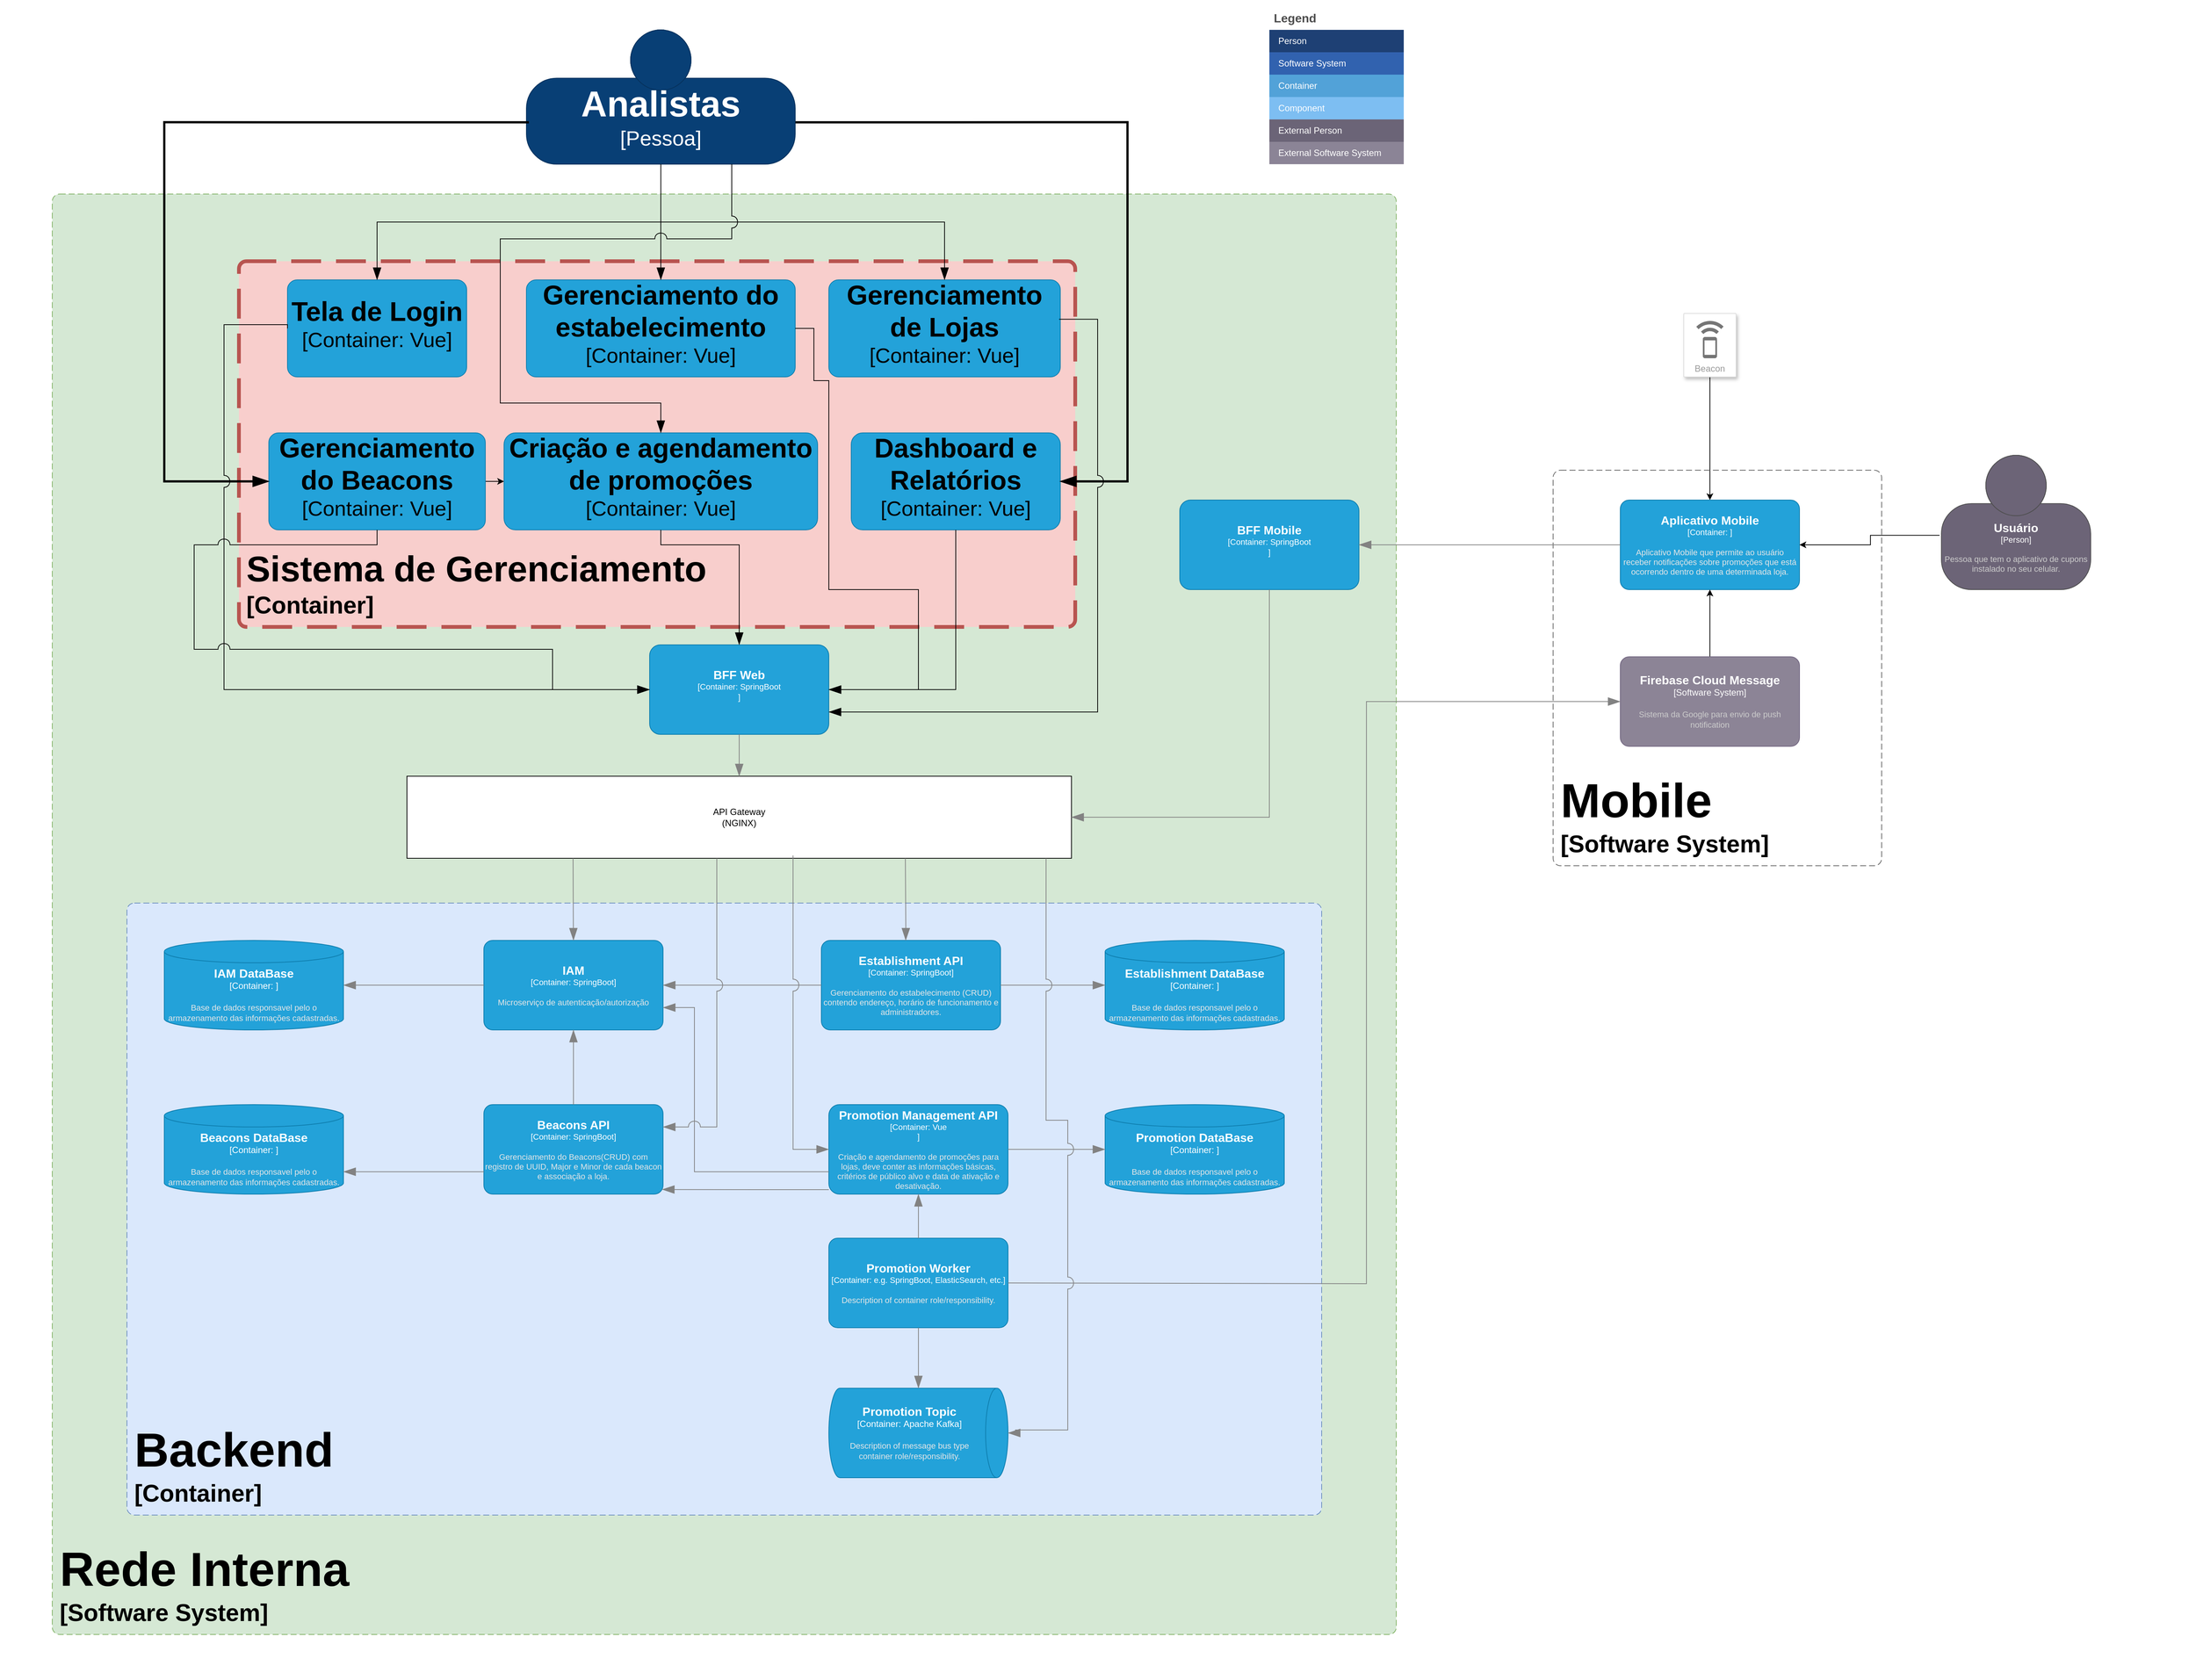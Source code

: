 <mxfile pages="2">
    <diagram id="ZTmsKk50nNTJpPe_I01B" name="Container">
        <mxGraphModel dx="3003" dy="2888" grid="1" gridSize="10" guides="1" tooltips="1" connect="1" arrows="1" fold="1" page="1" pageScale="1" pageWidth="1169" pageHeight="827" math="0" shadow="0">
            <root>
                <mxCell id="0"/>
                <mxCell id="1" parent="0"/>
                <mxCell id="lgAlw2YA4Z3mdh1ZHDoq-2" value="" style="rounded=0;whiteSpace=wrap;html=1;strokeColor=none;" parent="1" vertex="1">
                    <mxGeometry x="-1090" y="-1590" width="2940" height="2250" as="geometry"/>
                </mxCell>
                <mxCell id="uPtz6k4Lj0pxBxejm9QP-6" style="edgeStyle=orthogonalEdgeStyle;rounded=0;orthogonalLoop=1;jettySize=auto;html=1;" parent="1" source="uPtz6k4Lj0pxBxejm9QP-7" target="uPtz6k4Lj0pxBxejm9QP-17" edge="1">
                    <mxGeometry relative="1" as="geometry">
                        <mxPoint x="1170" y="-890" as="targetPoint"/>
                    </mxGeometry>
                </mxCell>
                <mxCell id="uPtz6k4Lj0pxBxejm9QP-7" value="Beacon" style="strokeColor=#dddddd;shadow=1;strokeWidth=1;rounded=1;absoluteArcSize=1;arcSize=2;labelPosition=center;verticalLabelPosition=middle;align=center;verticalAlign=bottom;spacingLeft=0;fontColor=#999999;fontSize=12;whiteSpace=wrap;spacingBottom=2;html=1;" parent="1" vertex="1">
                    <mxGeometry x="1165" y="-1170" width="70" height="85" as="geometry"/>
                </mxCell>
                <mxCell id="uPtz6k4Lj0pxBxejm9QP-8" value="" style="sketch=0;dashed=0;connectable=0;html=1;fillColor=#757575;strokeColor=none;shape=mxgraph.gcp2.beacon;part=1;" parent="uPtz6k4Lj0pxBxejm9QP-7" vertex="1">
                    <mxGeometry x="0.5" width="36.5" height="50" relative="1" as="geometry">
                        <mxPoint x="-18.25" y="10" as="offset"/>
                    </mxGeometry>
                </mxCell>
                <object placeholders="1" c4Name="Usuário" c4Type="Person" c4Description="Pessoa que tem o aplicativo de cupons instalado no seu celular." label="&lt;font style=&quot;font-size: 16px&quot;&gt;&lt;b&gt;%c4Name%&lt;/b&gt;&lt;/font&gt;&lt;div&gt;[%c4Type%]&lt;/div&gt;&lt;br&gt;&lt;div&gt;&lt;font style=&quot;font-size: 11px&quot;&gt;&lt;font color=&quot;#cccccc&quot;&gt;%c4Description%&lt;/font&gt;&lt;/div&gt;" id="uPtz6k4Lj0pxBxejm9QP-10">
                    <mxCell style="html=1;fontSize=11;dashed=0;whiteSpace=wrap;fillColor=#6C6477;strokeColor=#4D4D4D;fontColor=#ffffff;shape=mxgraph.c4.person2;align=center;metaEdit=1;points=[[0.5,0,0],[1,0.5,0],[1,0.75,0],[0.75,1,0],[0.5,1,0],[0.25,1,0],[0,0.75,0],[0,0.5,0]];resizable=0;" parent="1" vertex="1">
                        <mxGeometry x="1510" y="-980" width="200" height="180" as="geometry"/>
                    </mxCell>
                </object>
                <object placeholders="1" c4Name="Rede Interna" c4Type="SystemScopeBoundary" c4Application="Software System" label="&lt;div style=&quot;text-align: left&quot;&gt;&lt;font style=&quot;font-size: 64px&quot;&gt;&lt;b&gt;&lt;font color=&quot;#000000&quot;&gt;%c4Name%&lt;/font&gt;&lt;/div&gt;&lt;/font&gt;&lt;div style=&quot;text-align: left&quot;&gt;&lt;font style=&quot;font-size: 32px&quot;&gt;&lt;font color=&quot;#000000&quot;&gt;[%c4Application%]&lt;/font&gt;&lt;/font&gt;&lt;/div&gt;" id="uPtz6k4Lj0pxBxejm9QP-11">
                    <mxCell style="rounded=1;fontSize=11;whiteSpace=wrap;html=1;dashed=1;arcSize=20;fillColor=#d5e8d4;strokeColor=#82b366;labelBackgroundColor=none;align=left;verticalAlign=bottom;labelBorderColor=none;spacingTop=0;spacing=10;dashPattern=8 4;metaEdit=1;rotatable=0;perimeter=rectanglePerimeter;noLabel=0;labelPadding=0;allowArrows=0;connectable=0;expand=0;recursiveResize=0;editable=1;pointerEvents=0;absoluteArcSize=1;points=[[0.25,0,0],[0.5,0,0],[0.75,0,0],[1,0.25,0],[1,0.5,0],[1,0.75,0],[0.75,1,0],[0.5,1,0],[0.25,1,0],[0,0.75,0],[0,0.5,0],[0,0.25,0]];" parent="1" vertex="1">
                        <mxGeometry x="-1020" y="-1330" width="1800" height="1930" as="geometry"/>
                    </mxCell>
                </object>
                <object placeholders="1" c4Name="Aplicativo Mobile" c4Type="Container" c4Technology="" c4Description="Aplicativo Mobile que permite ao usuário receber notificações sobre promoções que está ocorrendo dentro de uma determinada loja." label="&lt;font style=&quot;font-size: 16px&quot;&gt;&lt;b&gt;%c4Name%&lt;/b&gt;&lt;/font&gt;&lt;div&gt;[%c4Type%: %c4Technology%]&lt;/div&gt;&lt;br&gt;&lt;div&gt;&lt;font style=&quot;font-size: 11px&quot;&gt;&lt;font color=&quot;#E6E6E6&quot;&gt;%c4Description%&lt;/font&gt;&lt;/div&gt;" id="uPtz6k4Lj0pxBxejm9QP-17">
                    <mxCell style="rounded=1;whiteSpace=wrap;html=1;fontSize=11;labelBackgroundColor=none;fillColor=#23A2D9;fontColor=#ffffff;align=center;arcSize=10;strokeColor=#0E7DAD;metaEdit=1;resizable=0;points=[[0.25,0,0],[0.5,0,0],[0.75,0,0],[1,0.25,0],[1,0.5,0],[1,0.75,0],[0.75,1,0],[0.5,1,0],[0.25,1,0],[0,0.75,0],[0,0.5,0],[0,0.25,0]];" parent="1" vertex="1">
                        <mxGeometry x="1080" y="-920" width="240" height="120" as="geometry"/>
                    </mxCell>
                </object>
                <object placeholders="1" c4Name="Mobile" c4Type="SystemScopeBoundary" c4Application="Software System" label="&lt;div style=&quot;text-align: left&quot;&gt;&lt;font style=&quot;font-size: 64px&quot;&gt;&lt;b&gt;&lt;font color=&quot;#000000&quot;&gt;%c4Name%&lt;/font&gt;&lt;/div&gt;&lt;/font&gt;&lt;div style=&quot;text-align: left&quot;&gt;&lt;font style=&quot;font-size: 32px&quot;&gt;&lt;font color=&quot;#000000&quot;&gt;[%c4Application%]&lt;/font&gt;&lt;/font&gt;&lt;/div&gt;" id="uPtz6k4Lj0pxBxejm9QP-18">
                    <mxCell style="rounded=1;fontSize=11;whiteSpace=wrap;html=1;dashed=1;arcSize=20;fillColor=none;strokeColor=#666666;fontColor=#333333;labelBackgroundColor=none;align=left;verticalAlign=bottom;labelBorderColor=none;spacingTop=0;spacing=10;dashPattern=8 4;metaEdit=1;rotatable=0;perimeter=rectanglePerimeter;noLabel=0;labelPadding=0;allowArrows=0;connectable=0;expand=0;recursiveResize=0;editable=1;pointerEvents=0;absoluteArcSize=1;points=[[0.25,0,0],[0.5,0,0],[0.75,0,0],[1,0.25,0],[1,0.5,0],[1,0.75,0],[0.75,1,0],[0.5,1,0],[0.25,1,0],[0,0.75,0],[0,0.5,0],[0,0.25,0]];" parent="1" vertex="1">
                        <mxGeometry x="990" y="-960" width="440" height="530" as="geometry"/>
                    </mxCell>
                </object>
                <mxCell id="uPtz6k4Lj0pxBxejm9QP-19" style="edgeStyle=orthogonalEdgeStyle;rounded=0;orthogonalLoop=1;jettySize=auto;html=1;entryX=1;entryY=0.5;entryDx=0;entryDy=0;entryPerimeter=0;exitX=-0.012;exitY=0.596;exitDx=0;exitDy=0;exitPerimeter=0;" parent="1" source="uPtz6k4Lj0pxBxejm9QP-10" target="uPtz6k4Lj0pxBxejm9QP-17" edge="1">
                    <mxGeometry relative="1" as="geometry"/>
                </mxCell>
                <object placeholders="1" c4Name="Sistema de Gerenciamento" c4Type="ContainerScopeBoundary" c4Application="Container" label="&lt;div style=&quot;text-align: left&quot;&gt;&lt;font style=&quot;font-size: 48px&quot;&gt;&lt;b&gt;&lt;font color=&quot;#000000&quot;&gt;%c4Name%&lt;/font&gt;&lt;/div&gt;&lt;/font&gt;&lt;div style=&quot;text-align: left&quot;&gt;&lt;font style=&quot;font-size: 32px&quot;&gt;&lt;font color=&quot;#000000&quot;&gt;[%c4Application%]&lt;/font&gt;&lt;/font&gt;&lt;/div&gt;" id="lYJA_QyzaQK03IeA2dQH-2">
                    <mxCell style="rounded=1;fontSize=11;whiteSpace=wrap;html=1;dashed=1;arcSize=20;fillColor=#f8cecc;strokeColor=#b85450;labelBackgroundColor=none;align=left;verticalAlign=bottom;labelBorderColor=none;spacingTop=0;spacing=10;dashPattern=8 4;metaEdit=1;rotatable=0;perimeter=rectanglePerimeter;noLabel=0;labelPadding=0;allowArrows=0;connectable=0;expand=0;recursiveResize=0;editable=1;pointerEvents=0;absoluteArcSize=1;points=[[0.25,0,0],[0.5,0,0],[0.75,0,0],[1,0.25,0],[1,0.5,0],[1,0.75,0],[0.75,1,0],[0.5,1,0],[0.25,1,0],[0,0.75,0],[0,0.5,0],[0,0.25,0]];strokeWidth=5;" parent="1" vertex="1">
                        <mxGeometry x="-770" y="-1240" width="1120" height="490" as="geometry"/>
                    </mxCell>
                </object>
                <object c4Name="Tela de Login" c4Type="Container" c4Technology="Vue" c4Description="" label="&lt;font style=&quot;font-size: 36px&quot;&gt;&lt;b&gt;&lt;font color=&quot;#000000&quot;&gt;%c4Name%&lt;/font&gt;&lt;/b&gt;&lt;/font&gt;&lt;div&gt;&lt;font style=&quot;font-size: 28px&quot;&gt;&lt;font color=&quot;#000000&quot;&gt;[%c4Type%: %c4Technology%]&lt;/font&gt;&lt;/font&gt;&lt;/div&gt;&lt;br&gt;&lt;div&gt;&lt;font style=&quot;font-size: 11px&quot;&gt;&lt;font color=&quot;#00000&quot;&gt;%c4Description%&lt;/font&gt;&lt;/font&gt;&lt;/div&gt;" placeholders="1" id="lYJA_QyzaQK03IeA2dQH-3">
                    <mxCell style="rounded=1;whiteSpace=wrap;html=1;fontSize=11;labelBackgroundColor=none;fillColor=#23A2D9;fontColor=#ffffff;align=center;arcSize=10;strokeColor=#0E7DAD;metaEdit=1;resizable=1;points=[[0.25,0,0],[0.5,0,0],[0.75,0,0],[1,0.25,0],[1,0.5,0],[1,0.75,0],[0.75,1,0],[0.5,1,0],[0.25,1,0],[0,0.75,0],[0,0.5,0],[0,0.25,0]];movable=1;rotatable=1;deletable=1;editable=1;locked=0;connectable=1;" parent="1" vertex="1">
                        <mxGeometry x="-705" y="-1215" width="240" height="130" as="geometry"/>
                    </mxCell>
                </object>
                <object placeholders="1" c4Name="Gerenciamento do estabelecimento" c4Type="Container" c4Technology="Vue" c4Description="" label="&lt;font style=&quot;font-size: 36px&quot;&gt;&lt;b&gt;&lt;font color=&quot;#000000&quot;&gt;%c4Name%&lt;/font&gt;&lt;/b&gt;&lt;/font&gt;&lt;div&gt;&lt;font style=&quot;font-size: 28px&quot;&gt;&lt;font color=&quot;#000000&quot;&gt;[%c4Type%: %c4Technology%]&lt;/font&gt;&lt;/font&gt;&lt;/div&gt;&lt;br&gt;&lt;div&gt;&lt;font style=&quot;font-size: 11px&quot;&gt;&lt;font color=&quot;#00000&quot;&gt;%c4Description%&lt;/font&gt;&lt;/font&gt;&lt;/div&gt;" id="lYJA_QyzaQK03IeA2dQH-4">
                    <mxCell style="rounded=1;whiteSpace=wrap;html=1;fontSize=11;labelBackgroundColor=none;fillColor=#23A2D9;fontColor=#ffffff;align=center;arcSize=10;strokeColor=#0E7DAD;metaEdit=1;resizable=1;points=[[0.25,0,0],[0.5,0,0],[0.75,0,0],[1,0.25,0],[1,0.5,0],[1,0.75,0],[0.75,1,0],[0.5,1,0],[0.25,1,0],[0,0.75,0],[0,0.5,0],[0,0.25,0]];movable=1;rotatable=1;deletable=1;editable=1;locked=0;connectable=1;" parent="1" vertex="1">
                        <mxGeometry x="-385" y="-1215" width="360" height="130" as="geometry"/>
                    </mxCell>
                </object>
                <object placeholders="1" c4Name="Gerenciamento de Lojas" c4Type="Container" c4Technology="Vue" c4Description="" label="&lt;font style=&quot;font-size: 36px&quot;&gt;&lt;b&gt;&lt;font color=&quot;#000000&quot;&gt;%c4Name%&lt;/font&gt;&lt;/b&gt;&lt;/font&gt;&lt;div&gt;&lt;font style=&quot;font-size: 28px&quot;&gt;&lt;font color=&quot;#000000&quot;&gt;[%c4Type%: %c4Technology%]&lt;/font&gt;&lt;/font&gt;&lt;/div&gt;&lt;br&gt;&lt;div&gt;&lt;font style=&quot;font-size: 11px&quot;&gt;&lt;font color=&quot;#00000&quot;&gt;%c4Description%&lt;/font&gt;&lt;/font&gt;&lt;/div&gt;" id="lYJA_QyzaQK03IeA2dQH-5">
                    <mxCell style="rounded=1;whiteSpace=wrap;html=1;fontSize=11;labelBackgroundColor=none;fillColor=#23A2D9;fontColor=#ffffff;align=center;arcSize=10;strokeColor=#0E7DAD;metaEdit=1;resizable=1;points=[[0.25,0,0],[0.5,0,0],[0.75,0,0],[1,0.25,0],[1,0.5,0],[1,0.75,0],[0.75,1,0],[0.5,1,0],[0.25,1,0],[0,0.75,0],[0,0.5,0],[0,0.25,0]];movable=1;rotatable=1;deletable=1;editable=1;locked=0;connectable=1;" parent="1" vertex="1">
                        <mxGeometry x="20" y="-1215" width="310" height="130" as="geometry"/>
                    </mxCell>
                </object>
                <mxCell id="3" value="" style="edgeStyle=none;html=1;" edge="1" parent="1" source="lYJA_QyzaQK03IeA2dQH-6" target="lYJA_QyzaQK03IeA2dQH-7">
                    <mxGeometry relative="1" as="geometry"/>
                </mxCell>
                <object placeholders="1" c4Name="Gerenciamento do Beacons" c4Type="Container" c4Technology="Vue" c4Description="" label="&lt;font style=&quot;font-size: 36px&quot;&gt;&lt;b&gt;&lt;font color=&quot;#000000&quot;&gt;%c4Name%&lt;/font&gt;&lt;/b&gt;&lt;/font&gt;&lt;div&gt;&lt;font style=&quot;font-size: 28px&quot;&gt;&lt;font color=&quot;#000000&quot;&gt;[%c4Type%: %c4Technology%]&lt;/font&gt;&lt;/font&gt;&lt;/div&gt;&lt;br&gt;&lt;div&gt;&lt;font style=&quot;font-size: 11px&quot;&gt;&lt;font color=&quot;#00000&quot;&gt;%c4Description%&lt;/font&gt;&lt;/font&gt;&lt;/div&gt;" id="lYJA_QyzaQK03IeA2dQH-6">
                    <mxCell style="rounded=1;whiteSpace=wrap;html=1;fontSize=11;labelBackgroundColor=none;fillColor=#23A2D9;fontColor=#ffffff;align=center;arcSize=10;strokeColor=#0E7DAD;metaEdit=1;resizable=1;points=[[0.25,0,0],[0.5,0,0],[0.75,0,0],[1,0.25,0],[1,0.5,0],[1,0.75,0],[0.75,1,0],[0.5,1,0],[0.25,1,0],[0,0.75,0],[0,0.5,0],[0,0.25,0]];movable=1;rotatable=1;deletable=1;editable=1;locked=0;connectable=1;" parent="1" vertex="1">
                        <mxGeometry x="-730" y="-1010" width="290" height="130" as="geometry"/>
                    </mxCell>
                </object>
                <object placeholders="1" c4Name="Criação e agendamento de promoções" c4Type="Container" c4Technology="Vue" c4Description="" label="&lt;font style=&quot;font-size: 36px&quot;&gt;&lt;b&gt;&lt;font color=&quot;#000000&quot;&gt;%c4Name%&lt;/font&gt;&lt;/b&gt;&lt;/font&gt;&lt;div&gt;&lt;font style=&quot;font-size: 28px&quot;&gt;&lt;font color=&quot;#000000&quot;&gt;[%c4Type%: %c4Technology%]&lt;/font&gt;&lt;/font&gt;&lt;/div&gt;&lt;br&gt;&lt;div&gt;&lt;font style=&quot;font-size: 11px&quot;&gt;&lt;font color=&quot;#00000&quot;&gt;%c4Description%&lt;/font&gt;&lt;/font&gt;&lt;/div&gt;" id="lYJA_QyzaQK03IeA2dQH-7">
                    <mxCell style="rounded=1;whiteSpace=wrap;html=1;fontSize=11;labelBackgroundColor=none;fillColor=#23A2D9;fontColor=#ffffff;align=center;arcSize=12;strokeColor=#0E7DAD;metaEdit=1;resizable=1;points=[[0.25,0,0],[0.5,0,0],[0.75,0,0],[1,0.25,0],[1,0.5,0],[1,0.75,0],[0.75,1,0],[0.5,1,0],[0.25,1,0],[0,0.75,0],[0,0.5,0],[0,0.25,0]];imageWidth=34;imageHeight=34;rotation=0;movable=1;rotatable=1;deletable=1;editable=1;locked=0;connectable=1;" parent="1" vertex="1">
                        <mxGeometry x="-415" y="-1010" width="420" height="130" as="geometry"/>
                    </mxCell>
                </object>
                <object placeholders="1" c4Name="Dashboard e Relatórios" c4Type="Container" c4Technology="Vue" c4Description="" label="&lt;font style=&quot;font-size: 36px&quot;&gt;&lt;b&gt;&lt;font color=&quot;#000000&quot;&gt;%c4Name%&lt;/font&gt;&lt;/b&gt;&lt;/font&gt;&lt;div&gt;&lt;font style=&quot;font-size: 28px&quot;&gt;&lt;font color=&quot;#000000&quot;&gt;[%c4Type%: %c4Technology%]&lt;/font&gt;&lt;/font&gt;&lt;/div&gt;&lt;br&gt;&lt;div&gt;&lt;font style=&quot;font-size: 11px&quot;&gt;&lt;font color=&quot;#00000&quot;&gt;%c4Description%&lt;/font&gt;&lt;/font&gt;&lt;/div&gt;" id="lYJA_QyzaQK03IeA2dQH-8">
                    <mxCell style="rounded=1;whiteSpace=wrap;html=1;fontSize=11;labelBackgroundColor=none;fillColor=#23A2D9;fontColor=#ffffff;align=center;arcSize=12;strokeColor=#0E7DAD;metaEdit=1;resizable=1;points=[[0.25,0,0],[0.5,0,0],[0.75,0,0],[1,0.25,0],[1,0.5,0],[1,0.75,0],[0.75,1,0],[0.5,1,0],[0.25,1,0],[0,0.75,0],[0,0.5,0],[0,0.25,0]];imageWidth=34;imageHeight=34;rotation=0;movable=1;rotatable=1;deletable=1;editable=1;locked=0;connectable=1;" parent="1" vertex="1">
                        <mxGeometry x="50" y="-1010" width="280" height="130" as="geometry"/>
                    </mxCell>
                </object>
                <object placeholders="1" c4Name="Backend" c4Type="ContainerScopeBoundary" c4Application="Container" label="&lt;div style=&quot;text-align: left&quot;&gt;&lt;font style=&quot;font-size: 64px&quot;&gt;&lt;b&gt;&lt;font color=&quot;#000000&quot;&gt;%c4Name%&lt;/font&gt;&lt;/div&gt;&lt;/font&gt;&lt;div style=&quot;text-align: left&quot;&gt;&lt;font style=&quot;font-size: 32px&quot;&gt;&lt;font color=&quot;#000000&quot;&gt;[%c4Application%]&lt;/font&gt;&lt;/font&gt;&lt;/div&gt;" id="s-DVqc9Dk7BpIopMOTor-17">
                    <mxCell style="rounded=1;fontSize=11;whiteSpace=wrap;html=1;dashed=1;arcSize=20;fillColor=#dae8fc;strokeColor=#6c8ebf;labelBackgroundColor=none;align=left;verticalAlign=bottom;labelBorderColor=none;spacingTop=0;spacing=10;dashPattern=8 4;metaEdit=1;rotatable=0;perimeter=rectanglePerimeter;noLabel=0;labelPadding=0;allowArrows=0;connectable=0;expand=0;recursiveResize=0;editable=1;pointerEvents=0;absoluteArcSize=1;points=[[0.25,0,0],[0.5,0,0],[0.75,0,0],[1,0.25,0],[1,0.5,0],[1,0.75,0],[0.75,1,0],[0.5,1,0],[0.25,1,0],[0,0.75,0],[0,0.5,0],[0,0.25,0]];" parent="1" vertex="1">
                        <mxGeometry x="-920" y="-380" width="1600" height="820" as="geometry"/>
                    </mxCell>
                </object>
                <mxCell id="lYJA_QyzaQK03IeA2dQH-11" style="edgeStyle=orthogonalEdgeStyle;rounded=0;orthogonalLoop=1;jettySize=auto;html=1;" parent="1" source="lYJA_QyzaQK03IeA2dQH-9" target="uPtz6k4Lj0pxBxejm9QP-17" edge="1">
                    <mxGeometry relative="1" as="geometry"/>
                </mxCell>
                <object placeholders="1" c4Name="Firebase Cloud Message" c4Type="Software System" c4Description="Sistema da Google para envio de push notification" label="&lt;font style=&quot;font-size: 16px&quot;&gt;&lt;b&gt;%c4Name%&lt;/b&gt;&lt;/font&gt;&lt;div&gt;[%c4Type%]&lt;/div&gt;&lt;br&gt;&lt;div&gt;&lt;font style=&quot;font-size: 11px&quot;&gt;&lt;font color=&quot;#cccccc&quot;&gt;%c4Description%&lt;/font&gt;&lt;/div&gt;" id="lYJA_QyzaQK03IeA2dQH-9">
                    <mxCell style="rounded=1;whiteSpace=wrap;html=1;labelBackgroundColor=none;fillColor=#8C8496;fontColor=#ffffff;align=center;arcSize=10;strokeColor=#736782;metaEdit=1;resizable=0;points=[[0.25,0,0],[0.5,0,0],[0.75,0,0],[1,0.25,0],[1,0.5,0],[1,0.75,0],[0.75,1,0],[0.5,1,0],[0.25,1,0],[0,0.75,0],[0,0.5,0],[0,0.25,0]];" parent="1" vertex="1">
                        <mxGeometry x="1080" y="-710" width="240" height="120" as="geometry"/>
                    </mxCell>
                </object>
                <object placeholders="1" c4Name="Analistas" c4Type="Pessoa" c4Description="" label="&lt;font style=&quot;font-size: 48px&quot;&gt;&lt;b&gt;&lt;font color=&quot;#FFFFFF&quot;&gt;%c4Name%&lt;/font&gt;&lt;/b&gt;&lt;/font&gt;&lt;div&gt;&lt;font style=&quot;font-size: 28px&quot;&gt;&lt;font color=&quot;#FFFFFF&quot;&gt;[%c4Type%]&lt;/font&gt;&lt;/font&gt;&lt;/div&gt;&lt;br&gt;&lt;div&gt;&lt;font style=&quot;font-size: 28px&quot;&gt;&lt;font color=&quot;#FFFFFF&quot;&gt;%c4Description%&lt;/font&gt;&lt;/font&gt;&lt;/div&gt;" id="lYJA_QyzaQK03IeA2dQH-12">
                    <mxCell style="html=1;fontSize=11;dashed=0;whiteSpace=wrap;fillColor=#083F75;strokeColor=#06315C;fontColor=#ffffff;shape=mxgraph.c4.person2;align=center;metaEdit=1;points=[[0.5,0,0],[1,0.5,0],[1,0.75,0],[0.75,1,0],[0.5,1,0],[0.25,1,0],[0,0.75,0],[0,0.5,0]];resizable=1;movable=1;rotatable=1;deletable=1;editable=1;locked=0;connectable=1;" parent="1" vertex="1">
                        <mxGeometry x="-385" y="-1550" width="360" height="180" as="geometry"/>
                    </mxCell>
                </object>
                <object placeholders="1" c4Type="Relationship" id="lYJA_QyzaQK03IeA2dQH-16">
                    <mxCell style="endArrow=blockThin;html=1;fontSize=10;fontColor=#404040;strokeWidth=1;endFill=1;strokeColor=#000000;elbow=vertical;metaEdit=1;endSize=14;startSize=14;jumpStyle=arc;jumpSize=16;rounded=0;edgeStyle=orthogonalEdgeStyle;exitX=0.5;exitY=1;exitDx=0;exitDy=0;exitPerimeter=0;entryX=0.5;entryY=0;entryDx=0;entryDy=0;entryPerimeter=0;" parent="1" source="lYJA_QyzaQK03IeA2dQH-12" target="lYJA_QyzaQK03IeA2dQH-3" edge="1">
                        <mxGeometry width="240" relative="1" as="geometry">
                            <mxPoint x="-390" y="-1390" as="sourcePoint"/>
                            <mxPoint x="-150" y="-1390" as="targetPoint"/>
                        </mxGeometry>
                    </mxCell>
                </object>
                <object placeholders="1" c4Type="Relationship" id="lYJA_QyzaQK03IeA2dQH-17">
                    <mxCell style="endArrow=blockThin;html=1;fontSize=10;fontColor=#404040;strokeWidth=1;endFill=1;strokeColor=#000000;elbow=vertical;metaEdit=1;endSize=14;startSize=14;jumpStyle=arc;jumpSize=16;rounded=0;edgeStyle=orthogonalEdgeStyle;exitX=0.5;exitY=1;exitDx=0;exitDy=0;exitPerimeter=0;entryX=0.5;entryY=0;entryDx=0;entryDy=0;entryPerimeter=0;" parent="1" source="lYJA_QyzaQK03IeA2dQH-12" target="lYJA_QyzaQK03IeA2dQH-4" edge="1">
                        <mxGeometry width="240" relative="1" as="geometry">
                            <mxPoint x="-180" y="-1180" as="sourcePoint"/>
                            <mxPoint x="-110" y="-1140" as="targetPoint"/>
                        </mxGeometry>
                    </mxCell>
                </object>
                <object placeholders="1" c4Type="Relationship" id="lYJA_QyzaQK03IeA2dQH-18">
                    <mxCell style="endArrow=blockThin;html=1;fontSize=10;fontColor=#404040;strokeWidth=1;endFill=1;strokeColor=#000000;elbow=vertical;metaEdit=1;endSize=14;startSize=14;jumpStyle=arc;jumpSize=16;rounded=0;edgeStyle=orthogonalEdgeStyle;exitX=0.5;exitY=1;exitDx=0;exitDy=0;exitPerimeter=0;entryX=0.5;entryY=0;entryDx=0;entryDy=0;entryPerimeter=0;" parent="1" source="lYJA_QyzaQK03IeA2dQH-12" target="lYJA_QyzaQK03IeA2dQH-5" edge="1">
                        <mxGeometry width="240" relative="1" as="geometry">
                            <mxPoint y="-1250" as="sourcePoint"/>
                            <mxPoint x="240" y="-1250" as="targetPoint"/>
                        </mxGeometry>
                    </mxCell>
                </object>
                <object placeholders="1" c4Type="Relationship" id="lYJA_QyzaQK03IeA2dQH-19">
                    <mxCell style="endArrow=blockThin;html=1;fontSize=10;fontColor=#404040;strokeWidth=1;endFill=1;strokeColor=#000000;elbow=vertical;metaEdit=1;endSize=14;startSize=14;jumpStyle=arc;jumpSize=16;rounded=0;edgeStyle=orthogonalEdgeStyle;entryX=0.5;entryY=0;entryDx=0;entryDy=0;entryPerimeter=0;" parent="1" target="lYJA_QyzaQK03IeA2dQH-7" edge="1">
                        <mxGeometry width="240" relative="1" as="geometry">
                            <mxPoint x="-110" y="-1370" as="sourcePoint"/>
                            <mxPoint x="90" y="-1220" as="targetPoint"/>
                            <Array as="points">
                                <mxPoint x="-110" y="-1270"/>
                                <mxPoint x="-420" y="-1270"/>
                                <mxPoint x="-420" y="-1050"/>
                                <mxPoint x="-205" y="-1050"/>
                            </Array>
                        </mxGeometry>
                    </mxCell>
                </object>
                <object placeholders="1" c4Type="Relationship" id="lYJA_QyzaQK03IeA2dQH-20">
                    <mxCell style="endArrow=blockThin;html=1;fontSize=10;fontColor=#404040;strokeWidth=3;endFill=1;strokeColor=#000000;elbow=vertical;metaEdit=1;endSize=14;startSize=14;jumpStyle=arc;jumpSize=16;rounded=0;edgeStyle=orthogonalEdgeStyle;exitX=0.009;exitY=0.688;exitDx=0;exitDy=0;exitPerimeter=0;entryX=0;entryY=0.5;entryDx=0;entryDy=0;entryPerimeter=0;movable=1;resizable=1;rotatable=1;deletable=1;editable=1;locked=0;connectable=1;" parent="1" source="lYJA_QyzaQK03IeA2dQH-12" target="lYJA_QyzaQK03IeA2dQH-6" edge="1">
                        <mxGeometry width="240" relative="1" as="geometry">
                            <mxPoint x="-460" y="-1330" as="sourcePoint"/>
                            <mxPoint x="-530" y="-940" as="targetPoint"/>
                            <Array as="points">
                                <mxPoint x="-870" y="-1426"/>
                                <mxPoint x="-870" y="-945"/>
                            </Array>
                        </mxGeometry>
                    </mxCell>
                </object>
                <object placeholders="1" c4Type="Relationship" id="lYJA_QyzaQK03IeA2dQH-21">
                    <mxCell style="endArrow=blockThin;html=1;fontSize=10;fontColor=#404040;strokeWidth=3;endFill=1;strokeColor=#000000;elbow=vertical;metaEdit=1;endSize=14;startSize=14;jumpStyle=arc;jumpSize=16;rounded=0;edgeStyle=orthogonalEdgeStyle;exitX=1.001;exitY=0.688;exitDx=0;exitDy=0;exitPerimeter=0;entryX=1;entryY=0.5;entryDx=0;entryDy=0;entryPerimeter=0;" parent="1" source="lYJA_QyzaQK03IeA2dQH-12" target="lYJA_QyzaQK03IeA2dQH-8" edge="1">
                        <mxGeometry width="240" relative="1" as="geometry">
                            <mxPoint x="90" y="-1400" as="sourcePoint"/>
                            <mxPoint x="330" y="-1400" as="targetPoint"/>
                            <Array as="points">
                                <mxPoint x="420" y="-1426"/>
                                <mxPoint x="420" y="-945"/>
                            </Array>
                        </mxGeometry>
                    </mxCell>
                </object>
                <mxCell id="lYJA_QyzaQK03IeA2dQH-27" value="Legend" style="shape=table;startSize=30;container=1;collapsible=0;childLayout=tableLayout;fontSize=16;align=left;verticalAlign=top;fillColor=none;strokeColor=none;fontColor=#4D4D4D;fontStyle=1;spacingLeft=6;spacing=0;resizable=0;" parent="1" vertex="1">
                    <mxGeometry x="610" y="-1580" width="180" height="210" as="geometry"/>
                </mxCell>
                <mxCell id="lYJA_QyzaQK03IeA2dQH-28" value="" style="shape=tableRow;horizontal=0;startSize=0;swimlaneHead=0;swimlaneBody=0;strokeColor=inherit;top=0;left=0;bottom=0;right=0;collapsible=0;dropTarget=0;fillColor=none;points=[[0,0.5],[1,0.5]];portConstraint=eastwest;fontSize=12;" parent="lYJA_QyzaQK03IeA2dQH-27" vertex="1">
                    <mxGeometry y="30" width="180" height="30" as="geometry"/>
                </mxCell>
                <mxCell id="lYJA_QyzaQK03IeA2dQH-29" value="Person" style="shape=partialRectangle;html=1;whiteSpace=wrap;connectable=0;strokeColor=inherit;overflow=hidden;fillColor=#1E4074;top=0;left=0;bottom=0;right=0;pointerEvents=1;fontSize=12;align=left;fontColor=#FFFFFF;gradientColor=none;spacingLeft=10;spacingRight=4;" parent="lYJA_QyzaQK03IeA2dQH-28" vertex="1">
                    <mxGeometry width="180" height="30" as="geometry">
                        <mxRectangle width="180" height="30" as="alternateBounds"/>
                    </mxGeometry>
                </mxCell>
                <mxCell id="lYJA_QyzaQK03IeA2dQH-30" value="" style="shape=tableRow;horizontal=0;startSize=0;swimlaneHead=0;swimlaneBody=0;strokeColor=inherit;top=0;left=0;bottom=0;right=0;collapsible=0;dropTarget=0;fillColor=none;points=[[0,0.5],[1,0.5]];portConstraint=eastwest;fontSize=12;" parent="lYJA_QyzaQK03IeA2dQH-27" vertex="1">
                    <mxGeometry y="60" width="180" height="30" as="geometry"/>
                </mxCell>
                <mxCell id="lYJA_QyzaQK03IeA2dQH-31" value="Software System" style="shape=partialRectangle;html=1;whiteSpace=wrap;connectable=0;strokeColor=inherit;overflow=hidden;fillColor=#3162AF;top=0;left=0;bottom=0;right=0;pointerEvents=1;fontSize=12;align=left;fontColor=#FFFFFF;gradientColor=none;spacingLeft=10;spacingRight=4;" parent="lYJA_QyzaQK03IeA2dQH-30" vertex="1">
                    <mxGeometry width="180" height="30" as="geometry">
                        <mxRectangle width="180" height="30" as="alternateBounds"/>
                    </mxGeometry>
                </mxCell>
                <mxCell id="lYJA_QyzaQK03IeA2dQH-32" value="" style="shape=tableRow;horizontal=0;startSize=0;swimlaneHead=0;swimlaneBody=0;strokeColor=inherit;top=0;left=0;bottom=0;right=0;collapsible=0;dropTarget=0;fillColor=none;points=[[0,0.5],[1,0.5]];portConstraint=eastwest;fontSize=12;" parent="lYJA_QyzaQK03IeA2dQH-27" vertex="1">
                    <mxGeometry y="90" width="180" height="30" as="geometry"/>
                </mxCell>
                <mxCell id="lYJA_QyzaQK03IeA2dQH-33" value="Container" style="shape=partialRectangle;html=1;whiteSpace=wrap;connectable=0;strokeColor=inherit;overflow=hidden;fillColor=#52a2d8;top=0;left=0;bottom=0;right=0;pointerEvents=1;fontSize=12;align=left;fontColor=#FFFFFF;gradientColor=none;spacingLeft=10;spacingRight=4;" parent="lYJA_QyzaQK03IeA2dQH-32" vertex="1">
                    <mxGeometry width="180" height="30" as="geometry">
                        <mxRectangle width="180" height="30" as="alternateBounds"/>
                    </mxGeometry>
                </mxCell>
                <mxCell id="lYJA_QyzaQK03IeA2dQH-34" value="" style="shape=tableRow;horizontal=0;startSize=0;swimlaneHead=0;swimlaneBody=0;strokeColor=inherit;top=0;left=0;bottom=0;right=0;collapsible=0;dropTarget=0;fillColor=none;points=[[0,0.5],[1,0.5]];portConstraint=eastwest;fontSize=12;" parent="lYJA_QyzaQK03IeA2dQH-27" vertex="1">
                    <mxGeometry y="120" width="180" height="30" as="geometry"/>
                </mxCell>
                <mxCell id="lYJA_QyzaQK03IeA2dQH-35" value="Component" style="shape=partialRectangle;html=1;whiteSpace=wrap;connectable=0;strokeColor=inherit;overflow=hidden;fillColor=#7dbef2;top=0;left=0;bottom=0;right=0;pointerEvents=1;fontSize=12;align=left;fontColor=#FFFFFF;gradientColor=none;spacingLeft=10;spacingRight=4;" parent="lYJA_QyzaQK03IeA2dQH-34" vertex="1">
                    <mxGeometry width="180" height="30" as="geometry">
                        <mxRectangle width="180" height="30" as="alternateBounds"/>
                    </mxGeometry>
                </mxCell>
                <mxCell id="lYJA_QyzaQK03IeA2dQH-36" value="" style="shape=tableRow;horizontal=0;startSize=0;swimlaneHead=0;swimlaneBody=0;strokeColor=inherit;top=0;left=0;bottom=0;right=0;collapsible=0;dropTarget=0;fillColor=none;points=[[0,0.5],[1,0.5]];portConstraint=eastwest;fontSize=12;" parent="lYJA_QyzaQK03IeA2dQH-27" vertex="1">
                    <mxGeometry y="150" width="180" height="30" as="geometry"/>
                </mxCell>
                <mxCell id="lYJA_QyzaQK03IeA2dQH-37" value="External Person" style="shape=partialRectangle;html=1;whiteSpace=wrap;connectable=0;strokeColor=inherit;overflow=hidden;fillColor=#6b6477;top=0;left=0;bottom=0;right=0;pointerEvents=1;fontSize=12;align=left;fontColor=#FFFFFF;gradientColor=none;spacingLeft=10;spacingRight=4;" parent="lYJA_QyzaQK03IeA2dQH-36" vertex="1">
                    <mxGeometry width="180" height="30" as="geometry">
                        <mxRectangle width="180" height="30" as="alternateBounds"/>
                    </mxGeometry>
                </mxCell>
                <mxCell id="lYJA_QyzaQK03IeA2dQH-38" value="" style="shape=tableRow;horizontal=0;startSize=0;swimlaneHead=0;swimlaneBody=0;strokeColor=inherit;top=0;left=0;bottom=0;right=0;collapsible=0;dropTarget=0;fillColor=none;points=[[0,0.5],[1,0.5]];portConstraint=eastwest;fontSize=12;" parent="lYJA_QyzaQK03IeA2dQH-27" vertex="1">
                    <mxGeometry y="180" width="180" height="30" as="geometry"/>
                </mxCell>
                <mxCell id="lYJA_QyzaQK03IeA2dQH-39" value="External Software System" style="shape=partialRectangle;html=1;whiteSpace=wrap;connectable=0;strokeColor=inherit;overflow=hidden;fillColor=#8b8496;top=0;left=0;bottom=0;right=0;pointerEvents=1;fontSize=12;align=left;fontColor=#FFFFFF;gradientColor=none;spacingLeft=10;spacingRight=4;" parent="lYJA_QyzaQK03IeA2dQH-38" vertex="1">
                    <mxGeometry width="180" height="30" as="geometry">
                        <mxRectangle width="180" height="30" as="alternateBounds"/>
                    </mxGeometry>
                </mxCell>
                <object placeholders="1" c4Name="IAM" c4Type="Container" c4Technology="SpringBoot" c4Description="Microserviço de autenticação/autorização" label="&lt;font style=&quot;font-size: 16px&quot;&gt;&lt;b&gt;%c4Name%&lt;/b&gt;&lt;/font&gt;&lt;div&gt;[%c4Type%: %c4Technology%]&lt;/div&gt;&lt;br&gt;&lt;div&gt;&lt;font style=&quot;font-size: 11px&quot;&gt;&lt;font color=&quot;#E6E6E6&quot;&gt;%c4Description%&lt;/font&gt;&lt;/div&gt;" id="s-DVqc9Dk7BpIopMOTor-1">
                    <mxCell style="rounded=1;whiteSpace=wrap;html=1;fontSize=11;labelBackgroundColor=none;fillColor=#23A2D9;fontColor=#ffffff;align=center;arcSize=10;strokeColor=#0E7DAD;metaEdit=1;resizable=0;points=[[0.25,0,0],[0.5,0,0],[0.75,0,0],[1,0.25,0],[1,0.5,0],[1,0.75,0],[0.75,1,0],[0.5,1,0],[0.25,1,0],[0,0.75,0],[0,0.5,0],[0,0.25,0]];" parent="1" vertex="1">
                        <mxGeometry x="-442" y="-330" width="240" height="120" as="geometry"/>
                    </mxCell>
                </object>
                <object placeholders="1" c4Name="Beacons API" c4Type="Container" c4Technology="SpringBoot" c4Description="Gerenciamento do Beacons(CRUD) com registro de UUID, Major e Minor de cada beacon e associação a loja." label="&lt;font style=&quot;font-size: 16px&quot;&gt;&lt;b&gt;%c4Name%&lt;/b&gt;&lt;/font&gt;&lt;div&gt;[%c4Type%: %c4Technology%]&lt;/div&gt;&lt;br&gt;&lt;div&gt;&lt;font style=&quot;font-size: 11px&quot;&gt;&lt;font color=&quot;#E6E6E6&quot;&gt;%c4Description%&lt;/font&gt;&lt;/div&gt;" id="s-DVqc9Dk7BpIopMOTor-2">
                    <mxCell style="rounded=1;whiteSpace=wrap;html=1;fontSize=11;labelBackgroundColor=none;fillColor=#23A2D9;fontColor=#ffffff;align=center;arcSize=10;strokeColor=#0E7DAD;metaEdit=1;resizable=0;points=[[0.25,0,0],[0.5,0,0],[0.75,0,0],[1,0.25,0],[1,0.5,0],[1,0.75,0],[0.75,1,0],[0.5,1,0],[0.25,1,0],[0,0.75,0],[0,0.5,0],[0,0.25,0]];" parent="1" vertex="1">
                        <mxGeometry x="-442" y="-110" width="240" height="120" as="geometry"/>
                    </mxCell>
                </object>
                <object placeholders="1" c4Name="Establishment API" c4Type="Container" c4Technology="SpringBoot" c4Description="Gerenciamento do estabelecimento (CRUD) contendo endereço, horário de funcionamento e administradores." label="&lt;font style=&quot;font-size: 16px&quot;&gt;&lt;b&gt;%c4Name%&lt;/b&gt;&lt;/font&gt;&lt;div&gt;[%c4Type%: %c4Technology%]&lt;/div&gt;&lt;br&gt;&lt;div&gt;&lt;font style=&quot;font-size: 11px&quot;&gt;&lt;font color=&quot;#E6E6E6&quot;&gt;%c4Description%&lt;/font&gt;&lt;/div&gt;" id="s-DVqc9Dk7BpIopMOTor-3">
                    <mxCell style="rounded=1;whiteSpace=wrap;html=1;fontSize=11;labelBackgroundColor=none;fillColor=#23A2D9;fontColor=#ffffff;align=center;arcSize=10;strokeColor=#0E7DAD;metaEdit=1;resizable=0;points=[[0.25,0,0],[0.5,0,0],[0.75,0,0],[1,0.25,0],[1,0.5,0],[1,0.75,0],[0.75,1,0],[0.5,1,0],[0.25,1,0],[0,0.75,0],[0,0.5,0],[0,0.25,0]];" parent="1" vertex="1">
                        <mxGeometry x="10" y="-330" width="240" height="120" as="geometry"/>
                    </mxCell>
                </object>
                <object placeholders="1" c4Name="Beacons DataBase" c4Type="Container" c4Technology="" c4Description="Base de dados responsavel pelo o armazenamento das informações cadastradas." label="&lt;font style=&quot;font-size: 16px&quot;&gt;&lt;b&gt;%c4Name%&lt;/b&gt;&lt;/font&gt;&lt;div&gt;[%c4Type%:&amp;nbsp;%c4Technology%]&lt;/div&gt;&lt;br&gt;&lt;div&gt;&lt;font style=&quot;font-size: 11px&quot;&gt;&lt;font color=&quot;#E6E6E6&quot;&gt;%c4Description%&lt;/font&gt;&lt;/div&gt;" id="s-DVqc9Dk7BpIopMOTor-4">
                    <mxCell style="shape=cylinder3;size=15;whiteSpace=wrap;html=1;boundedLbl=1;rounded=0;labelBackgroundColor=none;fillColor=#23A2D9;fontSize=12;fontColor=#ffffff;align=center;strokeColor=#0E7DAD;metaEdit=1;points=[[0.5,0,0],[1,0.25,0],[1,0.5,0],[1,0.75,0],[0.5,1,0],[0,0.75,0],[0,0.5,0],[0,0.25,0]];resizable=0;" parent="1" vertex="1">
                        <mxGeometry x="-870" y="-110" width="240" height="120" as="geometry"/>
                    </mxCell>
                </object>
                <object placeholders="1" c4Name="Establishment DataBase" c4Type="Container" c4Technology="" c4Description="Base de dados responsavel pelo o armazenamento das informações cadastradas." label="&lt;font style=&quot;font-size: 16px&quot;&gt;&lt;b&gt;%c4Name%&lt;/b&gt;&lt;/font&gt;&lt;div&gt;[%c4Type%:&amp;nbsp;%c4Technology%]&lt;/div&gt;&lt;br&gt;&lt;div&gt;&lt;font style=&quot;font-size: 11px&quot;&gt;&lt;font color=&quot;#E6E6E6&quot;&gt;%c4Description%&lt;/font&gt;&lt;/div&gt;" id="s-DVqc9Dk7BpIopMOTor-7">
                    <mxCell style="shape=cylinder3;size=15;whiteSpace=wrap;html=1;boundedLbl=1;rounded=0;labelBackgroundColor=none;fillColor=#23A2D9;fontSize=12;fontColor=#ffffff;align=center;strokeColor=#0E7DAD;metaEdit=1;points=[[0.5,0,0],[1,0.25,0],[1,0.5,0],[1,0.75,0],[0.5,1,0],[0,0.75,0],[0,0.5,0],[0,0.25,0]];resizable=0;" parent="1" vertex="1">
                        <mxGeometry x="390" y="-330" width="240" height="120" as="geometry"/>
                    </mxCell>
                </object>
                <object placeholders="1" c4Name="Promotion Management API" c4Type="Container" c4Technology="Vue&#xa;" c4Description="Criação e agendamento de promoções para lojas, deve conter as informações básicas, critérios de público alvo e data de ativação e desativação." label="&lt;font style=&quot;font-size: 16px&quot;&gt;&lt;b&gt;%c4Name%&lt;/b&gt;&lt;/font&gt;&lt;div&gt;[%c4Type%: %c4Technology%]&lt;/div&gt;&lt;br&gt;&lt;div&gt;&lt;font style=&quot;font-size: 11px&quot;&gt;&lt;font color=&quot;#E6E6E6&quot;&gt;%c4Description%&lt;/font&gt;&lt;/div&gt;" id="s-DVqc9Dk7BpIopMOTor-10">
                    <mxCell style="rounded=1;whiteSpace=wrap;html=1;fontSize=11;labelBackgroundColor=none;fillColor=#23A2D9;fontColor=#ffffff;align=center;arcSize=12;strokeColor=#0E7DAD;metaEdit=1;resizable=0;points=[[0.25,0,0],[0.5,0,0],[0.75,0,0],[1,0.25,0],[1,0.5,0],[1,0.75,0],[0.75,1,0],[0.5,1,0],[0.25,1,0],[0,0.75,0],[0,0.5,0],[0,0.25,0]];imageWidth=34;imageHeight=34;rotation=0;" parent="1" vertex="1">
                        <mxGeometry x="20" y="-110" width="240" height="120" as="geometry"/>
                    </mxCell>
                </object>
                <object placeholders="1" c4Name="Promotion DataBase" c4Type="Container" c4Technology="" c4Description="Base de dados responsavel pelo o armazenamento das informações cadastradas." label="&lt;font style=&quot;font-size: 16px&quot;&gt;&lt;b&gt;%c4Name%&lt;/b&gt;&lt;/font&gt;&lt;div&gt;[%c4Type%:&amp;nbsp;%c4Technology%]&lt;/div&gt;&lt;br&gt;&lt;div&gt;&lt;font style=&quot;font-size: 11px&quot;&gt;&lt;font color=&quot;#E6E6E6&quot;&gt;%c4Description%&lt;/font&gt;&lt;/div&gt;" id="s-DVqc9Dk7BpIopMOTor-11">
                    <mxCell style="shape=cylinder3;size=15;whiteSpace=wrap;html=1;boundedLbl=1;rounded=0;labelBackgroundColor=none;fillColor=#23A2D9;fontSize=12;fontColor=#ffffff;align=center;strokeColor=#0E7DAD;metaEdit=1;points=[[0.5,0,0],[1,0.25,0],[1,0.5,0],[1,0.75,0],[0.5,1,0],[0,0.75,0],[0,0.5,0],[0,0.25,0]];resizable=0;" parent="1" vertex="1">
                        <mxGeometry x="390" y="-110" width="240" height="120" as="geometry"/>
                    </mxCell>
                </object>
                <object placeholders="1" c4Type="Relationship" id="s-DVqc9Dk7BpIopMOTor-14">
                    <mxCell style="endArrow=blockThin;html=1;fontSize=10;fontColor=#404040;strokeWidth=1;endFill=1;strokeColor=#828282;elbow=vertical;metaEdit=1;endSize=14;startSize=14;jumpStyle=arc;jumpSize=16;rounded=0;edgeStyle=orthogonalEdgeStyle;exitX=0;exitY=0.5;exitDx=0;exitDy=0;exitPerimeter=0;" parent="1" source="s-DVqc9Dk7BpIopMOTor-1" target="uPtz6k4Lj0pxBxejm9QP-14" edge="1">
                        <mxGeometry width="240" relative="1" as="geometry">
                            <mxPoint x="-590" y="120" as="sourcePoint"/>
                            <mxPoint x="-350" y="120" as="targetPoint"/>
                        </mxGeometry>
                    </mxCell>
                </object>
                <object placeholders="1" c4Type="Relationship" id="s-DVqc9Dk7BpIopMOTor-15">
                    <mxCell style="endArrow=blockThin;html=1;fontSize=10;fontColor=#404040;strokeWidth=1;endFill=1;strokeColor=#828282;elbow=vertical;metaEdit=1;endSize=14;startSize=14;jumpStyle=arc;jumpSize=16;rounded=0;edgeStyle=orthogonalEdgeStyle;exitX=0;exitY=0.75;exitDx=0;exitDy=0;exitPerimeter=0;entryX=1;entryY=0.75;entryDx=0;entryDy=0;entryPerimeter=0;" parent="1" source="s-DVqc9Dk7BpIopMOTor-2" target="s-DVqc9Dk7BpIopMOTor-4" edge="1">
                        <mxGeometry width="240" relative="1" as="geometry">
                            <mxPoint x="-570" y="170" as="sourcePoint"/>
                            <mxPoint x="-330" y="170" as="targetPoint"/>
                        </mxGeometry>
                    </mxCell>
                </object>
                <object placeholders="1" c4Type="Relationship" id="s-DVqc9Dk7BpIopMOTor-16">
                    <mxCell style="endArrow=blockThin;html=1;fontSize=10;fontColor=#404040;strokeWidth=1;endFill=1;strokeColor=#828282;elbow=vertical;metaEdit=1;endSize=14;startSize=14;jumpStyle=arc;jumpSize=16;rounded=0;edgeStyle=orthogonalEdgeStyle;exitX=0.5;exitY=0;exitDx=0;exitDy=0;exitPerimeter=0;entryX=0.5;entryY=1;entryDx=0;entryDy=0;entryPerimeter=0;" parent="1" source="s-DVqc9Dk7BpIopMOTor-2" target="s-DVqc9Dk7BpIopMOTor-1" edge="1">
                        <mxGeometry width="240" relative="1" as="geometry">
                            <mxPoint x="-250" y="100" as="sourcePoint"/>
                            <mxPoint x="-10" y="100" as="targetPoint"/>
                        </mxGeometry>
                    </mxCell>
                </object>
                <object placeholders="1" c4Name="BFF Mobile" c4Type="Container" c4Technology="SpringBoot&#xa;" c4Description="" label="&lt;font style=&quot;font-size: 16px&quot;&gt;&lt;b&gt;%c4Name%&lt;/b&gt;&lt;/font&gt;&lt;div&gt;[%c4Type%: %c4Technology%]&lt;/div&gt;&lt;br&gt;&lt;div&gt;&lt;font style=&quot;font-size: 11px&quot;&gt;&lt;font color=&quot;#E6E6E6&quot;&gt;%c4Description%&lt;/font&gt;&lt;/div&gt;" id="s-DVqc9Dk7BpIopMOTor-18">
                    <mxCell style="rounded=1;whiteSpace=wrap;html=1;fontSize=11;labelBackgroundColor=none;fillColor=#23A2D9;fontColor=#ffffff;align=center;arcSize=12;strokeColor=#0E7DAD;metaEdit=1;resizable=0;points=[[0.25,0,0],[0.5,0,0],[0.75,0,0],[1,0.25,0],[1,0.5,0],[1,0.75,0],[0.75,1,0],[0.5,1,0],[0.25,1,0],[0,0.75,0],[0,0.5,0],[0,0.25,0]];imageWidth=34;imageHeight=34;rotation=0;" parent="1" vertex="1">
                        <mxGeometry x="490" y="-920" width="240" height="120" as="geometry"/>
                    </mxCell>
                </object>
                <object placeholders="1" c4Name="Promotion Topic" c4Type="Container" c4Technology="Apache Kafka" c4Description="Description of message bus type container role/responsibility." label="&lt;font style=&quot;font-size: 16px&quot;&gt;&lt;b&gt;%c4Name%&lt;/b&gt;&lt;/font&gt;&lt;div&gt;[%c4Type%:&amp;nbsp;%c4Technology%]&lt;/div&gt;&lt;br&gt;&lt;div&gt;&lt;font style=&quot;font-size: 11px&quot;&gt;&lt;font color=&quot;#E6E6E6&quot;&gt;%c4Description%&lt;/font&gt;&lt;/div&gt;" id="s-DVqc9Dk7BpIopMOTor-20">
                    <mxCell style="shape=cylinder3;size=15;direction=south;whiteSpace=wrap;html=1;boundedLbl=1;rounded=0;labelBackgroundColor=none;fillColor=#23A2D9;fontSize=12;fontColor=#ffffff;align=center;strokeColor=#0E7DAD;metaEdit=1;points=[[0.5,0,0],[1,0.25,0],[1,0.5,0],[1,0.75,0],[0.5,1,0],[0,0.75,0],[0,0.5,0],[0,0.25,0]];resizable=0;" parent="1" vertex="1">
                        <mxGeometry x="20" y="270" width="240" height="120" as="geometry"/>
                    </mxCell>
                </object>
                <object placeholders="1" c4Name="Promotion Worker" c4Type="Container" c4Technology="e.g. SpringBoot, ElasticSearch, etc." c4Description="Description of container role/responsibility." label="&lt;font style=&quot;font-size: 16px&quot;&gt;&lt;b&gt;%c4Name%&lt;/b&gt;&lt;/font&gt;&lt;div&gt;[%c4Type%: %c4Technology%]&lt;/div&gt;&lt;br&gt;&lt;div&gt;&lt;font style=&quot;font-size: 11px&quot;&gt;&lt;font color=&quot;#E6E6E6&quot;&gt;%c4Description%&lt;/font&gt;&lt;/div&gt;" id="s-DVqc9Dk7BpIopMOTor-21">
                    <mxCell style="rounded=1;whiteSpace=wrap;html=1;fontSize=11;labelBackgroundColor=none;fillColor=#23A2D9;fontColor=#ffffff;align=center;arcSize=10;strokeColor=#0E7DAD;metaEdit=1;resizable=0;points=[[0.25,0,0],[0.5,0,0],[0.75,0,0],[1,0.25,0],[1,0.5,0],[1,0.75,0],[0.75,1,0],[0.5,1,0],[0.25,1,0],[0,0.75,0],[0,0.5,0],[0,0.25,0]];" parent="1" vertex="1">
                        <mxGeometry x="20" y="69" width="240" height="120" as="geometry"/>
                    </mxCell>
                </object>
                <object placeholders="1" c4Type="Relationship" id="s-DVqc9Dk7BpIopMOTor-29">
                    <mxCell style="endArrow=blockThin;html=1;fontSize=10;fontColor=#404040;strokeWidth=1;endFill=1;strokeColor=#828282;elbow=vertical;metaEdit=1;endSize=14;startSize=14;jumpStyle=arc;jumpSize=16;rounded=0;edgeStyle=orthogonalEdgeStyle;exitX=0;exitY=0.75;exitDx=0;exitDy=0;exitPerimeter=0;entryX=1;entryY=0.75;entryDx=0;entryDy=0;entryPerimeter=0;" parent="1" source="s-DVqc9Dk7BpIopMOTor-10" target="s-DVqc9Dk7BpIopMOTor-1" edge="1">
                        <mxGeometry width="240" relative="1" as="geometry">
                            <mxPoint x="-250" y="130" as="sourcePoint"/>
                            <mxPoint x="-10" y="130" as="targetPoint"/>
                            <Array as="points">
                                <mxPoint x="-160" y="-20"/>
                                <mxPoint x="-160" y="-240"/>
                            </Array>
                        </mxGeometry>
                    </mxCell>
                </object>
                <object placeholders="1" c4Type="Relationship" id="s-DVqc9Dk7BpIopMOTor-30">
                    <mxCell style="endArrow=blockThin;html=1;fontSize=10;fontColor=#404040;strokeWidth=1;endFill=1;strokeColor=#828282;elbow=vertical;metaEdit=1;endSize=14;startSize=14;jumpStyle=arc;jumpSize=16;rounded=0;edgeStyle=orthogonalEdgeStyle;exitX=0;exitY=0.5;exitDx=0;exitDy=0;exitPerimeter=0;entryX=1;entryY=0.5;entryDx=0;entryDy=0;entryPerimeter=0;" parent="1" source="s-DVqc9Dk7BpIopMOTor-3" target="s-DVqc9Dk7BpIopMOTor-1" edge="1">
                        <mxGeometry width="240" relative="1" as="geometry">
                            <mxPoint x="-160" y="-160" as="sourcePoint"/>
                            <mxPoint x="80" y="-160" as="targetPoint"/>
                        </mxGeometry>
                    </mxCell>
                </object>
                <object placeholders="1" c4Type="Relationship" id="s-DVqc9Dk7BpIopMOTor-31">
                    <mxCell style="endArrow=blockThin;html=1;fontSize=10;fontColor=#404040;strokeWidth=1;endFill=1;strokeColor=#828282;elbow=vertical;metaEdit=1;endSize=14;startSize=14;jumpStyle=arc;jumpSize=16;rounded=0;edgeStyle=orthogonalEdgeStyle;exitX=1;exitY=0.5;exitDx=0;exitDy=0;exitPerimeter=0;entryX=0;entryY=0.5;entryDx=0;entryDy=0;entryPerimeter=0;" parent="1" source="s-DVqc9Dk7BpIopMOTor-3" target="s-DVqc9Dk7BpIopMOTor-7" edge="1">
                        <mxGeometry width="240" relative="1" as="geometry">
                            <mxPoint x="390" y="-160" as="sourcePoint"/>
                            <mxPoint x="630" y="-160" as="targetPoint"/>
                        </mxGeometry>
                    </mxCell>
                </object>
                <object placeholders="1" c4Type="Relationship" id="s-DVqc9Dk7BpIopMOTor-32">
                    <mxCell style="endArrow=blockThin;html=1;fontSize=10;fontColor=#404040;strokeWidth=1;endFill=1;strokeColor=#828282;elbow=vertical;metaEdit=1;endSize=14;startSize=14;jumpStyle=arc;jumpSize=16;rounded=0;edgeStyle=orthogonalEdgeStyle;exitX=1;exitY=0.5;exitDx=0;exitDy=0;exitPerimeter=0;entryX=0;entryY=0.5;entryDx=0;entryDy=0;entryPerimeter=0;" parent="1" source="s-DVqc9Dk7BpIopMOTor-10" target="s-DVqc9Dk7BpIopMOTor-11" edge="1">
                        <mxGeometry width="240" relative="1" as="geometry">
                            <mxPoint x="400" y="60" as="sourcePoint"/>
                            <mxPoint x="380" y="-50" as="targetPoint"/>
                        </mxGeometry>
                    </mxCell>
                </object>
                <object placeholders="1" c4Type="Relationship" id="s-DVqc9Dk7BpIopMOTor-33">
                    <mxCell style="endArrow=blockThin;html=1;fontSize=10;fontColor=#404040;strokeWidth=1;endFill=1;strokeColor=#828282;elbow=vertical;metaEdit=1;endSize=14;startSize=14;jumpStyle=arc;jumpSize=16;rounded=0;edgeStyle=orthogonalEdgeStyle;entryX=0.5;entryY=1;entryDx=0;entryDy=0;entryPerimeter=0;exitX=0.5;exitY=0;exitDx=0;exitDy=0;exitPerimeter=0;" parent="1" source="s-DVqc9Dk7BpIopMOTor-21" target="s-DVqc9Dk7BpIopMOTor-10" edge="1">
                        <mxGeometry width="240" relative="1" as="geometry">
                            <mxPoint x="-230" y="80" as="sourcePoint"/>
                            <mxPoint x="10" y="80" as="targetPoint"/>
                        </mxGeometry>
                    </mxCell>
                </object>
                <object placeholders="1" c4Type="Relationship" id="s-DVqc9Dk7BpIopMOTor-34">
                    <mxCell style="endArrow=blockThin;html=1;fontSize=10;fontColor=#404040;strokeWidth=1;endFill=1;strokeColor=#828282;elbow=vertical;metaEdit=1;endSize=14;startSize=14;jumpStyle=arc;jumpSize=16;rounded=0;edgeStyle=orthogonalEdgeStyle;exitX=0.5;exitY=1;exitDx=0;exitDy=0;exitPerimeter=0;" parent="1" source="s-DVqc9Dk7BpIopMOTor-21" target="s-DVqc9Dk7BpIopMOTor-20" edge="1">
                        <mxGeometry width="240" relative="1" as="geometry">
                            <mxPoint x="190" y="220" as="sourcePoint"/>
                            <mxPoint x="430" y="220" as="targetPoint"/>
                        </mxGeometry>
                    </mxCell>
                </object>
                <object placeholders="1" c4Type="Relationship" id="s-DVqc9Dk7BpIopMOTor-35">
                    <mxCell style="endArrow=blockThin;html=1;fontSize=10;fontColor=#404040;strokeWidth=1;endFill=1;strokeColor=#828282;elbow=vertical;metaEdit=1;endSize=14;startSize=14;jumpStyle=arc;jumpSize=16;rounded=0;edgeStyle=orthogonalEdgeStyle;exitX=1;exitY=0.5;exitDx=0;exitDy=0;exitPerimeter=0;entryX=0;entryY=0.5;entryDx=0;entryDy=0;entryPerimeter=0;" parent="1" source="s-DVqc9Dk7BpIopMOTor-21" target="lYJA_QyzaQK03IeA2dQH-9" edge="1">
                        <mxGeometry width="240" relative="1" as="geometry">
                            <mxPoint x="1180" y="-50" as="sourcePoint"/>
                            <mxPoint x="1420" y="-50" as="targetPoint"/>
                            <Array as="points">
                                <mxPoint x="260" y="130"/>
                                <mxPoint x="740" y="130"/>
                                <mxPoint x="740" y="-650"/>
                            </Array>
                        </mxGeometry>
                    </mxCell>
                </object>
                <object placeholders="1" c4Type="Relationship" id="s-DVqc9Dk7BpIopMOTor-40">
                    <mxCell style="endArrow=blockThin;html=1;fontSize=10;fontColor=#404040;strokeWidth=1;endFill=1;strokeColor=#828282;elbow=vertical;metaEdit=1;endSize=14;startSize=14;jumpStyle=arc;jumpSize=16;rounded=0;edgeStyle=orthogonalEdgeStyle;entryX=0.995;entryY=0.948;entryDx=0;entryDy=0;entryPerimeter=0;" parent="1" target="s-DVqc9Dk7BpIopMOTor-2" edge="1">
                        <mxGeometry width="240" relative="1" as="geometry">
                            <mxPoint x="20" y="4" as="sourcePoint"/>
                            <mxPoint x="-180" y="150" as="targetPoint"/>
                        </mxGeometry>
                    </mxCell>
                </object>
                <mxCell id="BZVbY8BJm__CpZlbDjuT-3" value="API Gateway&lt;div&gt;(NGINX)&lt;/div&gt;" style="rounded=0;whiteSpace=wrap;html=1;" parent="1" vertex="1">
                    <mxGeometry x="-545" y="-550" width="890" height="110" as="geometry"/>
                </mxCell>
                <object placeholders="1" c4Type="Relationship" id="BZVbY8BJm__CpZlbDjuT-4">
                    <mxCell style="endArrow=blockThin;html=1;fontSize=10;fontColor=#404040;strokeWidth=1;endFill=1;strokeColor=#828282;elbow=vertical;metaEdit=1;endSize=14;startSize=14;jumpStyle=arc;jumpSize=16;rounded=0;edgeStyle=orthogonalEdgeStyle;exitX=0;exitY=0.5;exitDx=0;exitDy=0;exitPerimeter=0;entryX=1;entryY=0.5;entryDx=0;entryDy=0;entryPerimeter=0;" parent="1" source="uPtz6k4Lj0pxBxejm9QP-17" target="s-DVqc9Dk7BpIopMOTor-18" edge="1">
                        <mxGeometry width="240" relative="1" as="geometry">
                            <mxPoint x="780" y="-410" as="sourcePoint"/>
                            <mxPoint x="1020" y="-410" as="targetPoint"/>
                        </mxGeometry>
                    </mxCell>
                </object>
                <object placeholders="1" c4Type="Relationship" id="BZVbY8BJm__CpZlbDjuT-5">
                    <mxCell style="endArrow=blockThin;html=1;fontSize=10;fontColor=#404040;strokeWidth=1;endFill=1;strokeColor=#828282;elbow=vertical;metaEdit=1;endSize=14;startSize=14;jumpStyle=arc;jumpSize=16;rounded=0;edgeStyle=orthogonalEdgeStyle;exitX=0.5;exitY=1;exitDx=0;exitDy=0;exitPerimeter=0;entryX=1;entryY=0.5;entryDx=0;entryDy=0;" parent="1" source="s-DVqc9Dk7BpIopMOTor-18" target="BZVbY8BJm__CpZlbDjuT-3" edge="1">
                        <mxGeometry width="240" relative="1" as="geometry">
                            <mxPoint x="540" y="-630" as="sourcePoint"/>
                            <mxPoint x="780" y="-630" as="targetPoint"/>
                        </mxGeometry>
                    </mxCell>
                </object>
                <object placeholders="1" c4Name="BFF Web" c4Type="Container" c4Technology="SpringBoot&#xa;" c4Description="" label="&lt;font style=&quot;font-size: 16px&quot;&gt;&lt;b&gt;%c4Name%&lt;/b&gt;&lt;/font&gt;&lt;div&gt;[%c4Type%: %c4Technology%]&lt;/div&gt;&lt;br&gt;&lt;div&gt;&lt;font style=&quot;font-size: 11px&quot;&gt;&lt;font color=&quot;#E6E6E6&quot;&gt;%c4Description%&lt;/font&gt;&lt;/div&gt;" id="BZVbY8BJm__CpZlbDjuT-13">
                    <mxCell style="rounded=1;whiteSpace=wrap;html=1;fontSize=11;labelBackgroundColor=none;fillColor=#23A2D9;fontColor=#ffffff;align=center;arcSize=12;strokeColor=#0E7DAD;metaEdit=1;resizable=0;points=[[0.25,0,0],[0.5,0,0],[0.75,0,0],[1,0.25,0],[1,0.5,0],[1,0.75,0],[0.75,1,0],[0.5,1,0],[0.25,1,0],[0,0.75,0],[0,0.5,0],[0,0.25,0]];imageWidth=34;imageHeight=34;rotation=0;" parent="1" vertex="1">
                        <mxGeometry x="-220" y="-726" width="240" height="120" as="geometry"/>
                    </mxCell>
                </object>
                <object placeholders="1" c4Type="Relationship" id="BZVbY8BJm__CpZlbDjuT-14">
                    <mxCell style="endArrow=blockThin;html=1;fontSize=10;fontColor=#404040;strokeWidth=1;endFill=1;strokeColor=#000000;elbow=vertical;metaEdit=1;endSize=14;startSize=14;jumpStyle=arc;jumpSize=16;rounded=0;edgeStyle=orthogonalEdgeStyle;exitX=0;exitY=0.5;exitDx=0;exitDy=0;exitPerimeter=0;entryX=0;entryY=0.5;entryDx=0;entryDy=0;entryPerimeter=0;" parent="1" source="lYJA_QyzaQK03IeA2dQH-3" target="BZVbY8BJm__CpZlbDjuT-13" edge="1">
                        <mxGeometry width="240" relative="1" as="geometry">
                            <mxPoint x="-730" y="-590" as="sourcePoint"/>
                            <mxPoint x="-490" y="-590" as="targetPoint"/>
                            <Array as="points">
                                <mxPoint x="-790" y="-1155"/>
                                <mxPoint x="-790" y="-666"/>
                            </Array>
                        </mxGeometry>
                    </mxCell>
                </object>
                <object placeholders="1" c4Type="Relationship" id="BZVbY8BJm__CpZlbDjuT-15">
                    <mxCell style="endArrow=blockThin;html=1;fontSize=10;fontColor=#404040;strokeWidth=1;endFill=1;strokeColor=#000000;elbow=vertical;metaEdit=1;endSize=14;startSize=14;jumpStyle=arc;jumpSize=16;rounded=0;edgeStyle=orthogonalEdgeStyle;entryX=0;entryY=0.5;entryDx=0;entryDy=0;entryPerimeter=0;exitX=0.5;exitY=1;exitDx=0;exitDy=0;exitPerimeter=0;" parent="1" source="lYJA_QyzaQK03IeA2dQH-6" target="BZVbY8BJm__CpZlbDjuT-13" edge="1">
                        <mxGeometry width="240" relative="1" as="geometry">
                            <mxPoint x="-490" y="-710" as="sourcePoint"/>
                            <mxPoint x="-250" y="-710" as="targetPoint"/>
                            <Array as="points">
                                <mxPoint x="-585" y="-860"/>
                                <mxPoint x="-830" y="-860"/>
                                <mxPoint x="-830" y="-720"/>
                                <mxPoint x="-350" y="-720"/>
                                <mxPoint x="-350" y="-666"/>
                            </Array>
                        </mxGeometry>
                    </mxCell>
                </object>
                <object placeholders="1" c4Type="Relationship" id="BZVbY8BJm__CpZlbDjuT-16">
                    <mxCell style="endArrow=blockThin;html=1;fontSize=10;fontColor=#404040;strokeWidth=1;endFill=1;strokeColor=#000000;elbow=vertical;metaEdit=1;endSize=14;startSize=14;jumpStyle=arc;jumpSize=16;rounded=0;edgeStyle=orthogonalEdgeStyle;exitX=1;exitY=0.5;exitDx=0;exitDy=0;exitPerimeter=0;entryX=1;entryY=0.5;entryDx=0;entryDy=0;entryPerimeter=0;" parent="1" source="lYJA_QyzaQK03IeA2dQH-4" target="BZVbY8BJm__CpZlbDjuT-13" edge="1">
                        <mxGeometry width="240" relative="1" as="geometry">
                            <mxPoint x="90" y="-800" as="sourcePoint"/>
                            <mxPoint x="330" y="-800" as="targetPoint"/>
                            <Array as="points">
                                <mxPoint y="-1150"/>
                                <mxPoint y="-1080"/>
                                <mxPoint x="20" y="-1080"/>
                                <mxPoint x="20" y="-800"/>
                                <mxPoint x="140" y="-800"/>
                                <mxPoint x="140" y="-666"/>
                            </Array>
                        </mxGeometry>
                    </mxCell>
                </object>
                <object placeholders="1" c4Type="Relationship" id="BZVbY8BJm__CpZlbDjuT-17">
                    <mxCell style="endArrow=blockThin;html=1;fontSize=10;fontColor=#404040;strokeWidth=1;endFill=1;strokeColor=#000000;elbow=vertical;metaEdit=1;endSize=14;startSize=14;jumpStyle=arc;jumpSize=16;rounded=0;edgeStyle=orthogonalEdgeStyle;exitX=0.5;exitY=1;exitDx=0;exitDy=0;exitPerimeter=0;" parent="1" source="lYJA_QyzaQK03IeA2dQH-7" target="BZVbY8BJm__CpZlbDjuT-13" edge="1">
                        <mxGeometry width="240" relative="1" as="geometry">
                            <mxPoint x="-200" y="-760" as="sourcePoint"/>
                            <mxPoint x="40" y="-760" as="targetPoint"/>
                            <Array as="points">
                                <mxPoint x="-205" y="-860"/>
                                <mxPoint x="-100" y="-860"/>
                            </Array>
                        </mxGeometry>
                    </mxCell>
                </object>
                <object placeholders="1" c4Type="Relationship" id="BZVbY8BJm__CpZlbDjuT-18">
                    <mxCell style="endArrow=blockThin;html=1;fontSize=10;fontColor=#404040;strokeWidth=1;endFill=1;strokeColor=#828282;elbow=vertical;metaEdit=1;endSize=14;startSize=14;jumpStyle=arc;jumpSize=16;rounded=0;edgeStyle=orthogonalEdgeStyle;exitX=0.5;exitY=1;exitDx=0;exitDy=0;exitPerimeter=0;" parent="1" source="BZVbY8BJm__CpZlbDjuT-13" target="BZVbY8BJm__CpZlbDjuT-3" edge="1">
                        <mxGeometry width="240" relative="1" as="geometry">
                            <mxPoint x="100" y="-610" as="sourcePoint"/>
                            <mxPoint x="340" y="-610" as="targetPoint"/>
                        </mxGeometry>
                    </mxCell>
                </object>
                <object placeholders="1" c4Type="Relationship" id="BZVbY8BJm__CpZlbDjuT-19">
                    <mxCell style="endArrow=blockThin;html=1;fontSize=10;fontColor=#404040;strokeWidth=1;endFill=1;strokeColor=#000000;elbow=vertical;metaEdit=1;endSize=14;startSize=14;jumpStyle=arc;jumpSize=16;rounded=0;edgeStyle=orthogonalEdgeStyle;exitX=0.995;exitY=0.406;exitDx=0;exitDy=0;exitPerimeter=0;entryX=1;entryY=0.75;entryDx=0;entryDy=0;entryPerimeter=0;" parent="1" source="lYJA_QyzaQK03IeA2dQH-5" target="BZVbY8BJm__CpZlbDjuT-13" edge="1">
                        <mxGeometry width="240" relative="1" as="geometry">
                            <mxPoint x="290" y="-620" as="sourcePoint"/>
                            <mxPoint x="90" y="-670" as="targetPoint"/>
                            <Array as="points">
                                <mxPoint x="380" y="-1162"/>
                                <mxPoint x="380" y="-636"/>
                            </Array>
                        </mxGeometry>
                    </mxCell>
                </object>
                <object placeholders="1" c4Type="Relationship" id="BZVbY8BJm__CpZlbDjuT-20">
                    <mxCell style="endArrow=blockThin;html=1;fontSize=10;fontColor=#404040;strokeWidth=1;endFill=1;strokeColor=#000000;elbow=vertical;metaEdit=1;endSize=14;startSize=14;jumpStyle=arc;jumpSize=16;rounded=0;edgeStyle=orthogonalEdgeStyle;exitX=0.5;exitY=1;exitDx=0;exitDy=0;exitPerimeter=0;entryX=1;entryY=0.5;entryDx=0;entryDy=0;entryPerimeter=0;" parent="1" source="lYJA_QyzaQK03IeA2dQH-8" target="BZVbY8BJm__CpZlbDjuT-13" edge="1">
                        <mxGeometry width="240" relative="1" as="geometry">
                            <mxPoint x="430" y="-670" as="sourcePoint"/>
                            <mxPoint x="670" y="-670" as="targetPoint"/>
                        </mxGeometry>
                    </mxCell>
                </object>
                <object placeholders="1" c4Type="Relationship" id="BZVbY8BJm__CpZlbDjuT-21">
                    <mxCell style="endArrow=blockThin;html=1;fontSize=10;fontColor=#404040;strokeWidth=1;endFill=1;strokeColor=#828282;elbow=vertical;metaEdit=1;endSize=14;startSize=14;jumpStyle=arc;jumpSize=16;rounded=0;edgeStyle=orthogonalEdgeStyle;exitX=0.25;exitY=1;exitDx=0;exitDy=0;entryX=0.5;entryY=0;entryDx=0;entryDy=0;entryPerimeter=0;" parent="1" source="BZVbY8BJm__CpZlbDjuT-3" target="s-DVqc9Dk7BpIopMOTor-1" edge="1">
                        <mxGeometry width="240" relative="1" as="geometry">
                            <mxPoint x="-240" y="-370" as="sourcePoint"/>
                            <mxPoint y="-370" as="targetPoint"/>
                        </mxGeometry>
                    </mxCell>
                </object>
                <object placeholders="1" c4Type="Relationship" id="BZVbY8BJm__CpZlbDjuT-22">
                    <mxCell style="endArrow=blockThin;html=1;fontSize=10;fontColor=#404040;strokeWidth=1;endFill=1;strokeColor=#828282;elbow=vertical;metaEdit=1;endSize=14;startSize=14;jumpStyle=arc;jumpSize=16;rounded=0;edgeStyle=orthogonalEdgeStyle;entryX=1;entryY=0.25;entryDx=0;entryDy=0;entryPerimeter=0;" parent="1" source="BZVbY8BJm__CpZlbDjuT-3" target="s-DVqc9Dk7BpIopMOTor-2" edge="1">
                        <mxGeometry width="240" relative="1" as="geometry">
                            <mxPoint x="-130" y="-220" as="sourcePoint"/>
                            <mxPoint x="110" y="-220" as="targetPoint"/>
                            <Array as="points">
                                <mxPoint x="-130" y="-80"/>
                            </Array>
                        </mxGeometry>
                    </mxCell>
                </object>
                <object placeholders="1" c4Type="Relationship" id="BZVbY8BJm__CpZlbDjuT-23">
                    <mxCell style="endArrow=blockThin;html=1;fontSize=10;fontColor=#404040;strokeWidth=1;endFill=1;strokeColor=#828282;elbow=vertical;metaEdit=1;endSize=14;startSize=14;jumpStyle=arc;jumpSize=16;rounded=0;edgeStyle=orthogonalEdgeStyle;exitX=0.581;exitY=0.966;exitDx=0;exitDy=0;exitPerimeter=0;entryX=0;entryY=0.5;entryDx=0;entryDy=0;entryPerimeter=0;" parent="1" source="BZVbY8BJm__CpZlbDjuT-3" target="s-DVqc9Dk7BpIopMOTor-10" edge="1">
                        <mxGeometry width="240" relative="1" as="geometry">
                            <mxPoint x="-320" y="190" as="sourcePoint"/>
                            <mxPoint x="-80" y="190" as="targetPoint"/>
                        </mxGeometry>
                    </mxCell>
                </object>
                <object placeholders="1" c4Type="Relationship" id="BZVbY8BJm__CpZlbDjuT-24">
                    <mxCell style="endArrow=blockThin;html=1;fontSize=10;fontColor=#404040;strokeWidth=1;endFill=1;strokeColor=#828282;elbow=vertical;metaEdit=1;endSize=14;startSize=14;jumpStyle=arc;jumpSize=16;rounded=0;edgeStyle=orthogonalEdgeStyle;exitX=0.75;exitY=1;exitDx=0;exitDy=0;" parent="1" source="BZVbY8BJm__CpZlbDjuT-3" edge="1">
                        <mxGeometry width="240" relative="1" as="geometry">
                            <mxPoint x="390" y="90" as="sourcePoint"/>
                            <mxPoint x="123" y="-330" as="targetPoint"/>
                        </mxGeometry>
                    </mxCell>
                </object>
                <object placeholders="1" c4Type="Relationship" id="BZVbY8BJm__CpZlbDjuT-25">
                    <mxCell style="endArrow=blockThin;html=1;fontSize=10;fontColor=#404040;strokeWidth=1;endFill=1;strokeColor=#828282;elbow=vertical;metaEdit=1;endSize=14;startSize=14;jumpStyle=arc;jumpSize=16;rounded=0;edgeStyle=orthogonalEdgeStyle;exitX=0.928;exitY=1.034;exitDx=0;exitDy=0;exitPerimeter=0;entryX=0.5;entryY=0;entryDx=0;entryDy=0;entryPerimeter=0;" parent="1" target="s-DVqc9Dk7BpIopMOTor-20" edge="1">
                        <mxGeometry width="240" relative="1" as="geometry">
                            <mxPoint x="310.92" y="-440.0" as="sourcePoint"/>
                            <mxPoint x="290" y="326.26" as="targetPoint"/>
                            <Array as="points">
                                <mxPoint x="311" y="-89"/>
                                <mxPoint x="340" y="-89"/>
                                <mxPoint x="340" y="326"/>
                                <mxPoint x="270" y="326"/>
                                <mxPoint x="270" y="330"/>
                            </Array>
                        </mxGeometry>
                    </mxCell>
                </object>
                <object placeholders="1" c4Name="IAM DataBase" c4Type="Container" c4Technology="" c4Description="Base de dados responsavel pelo o armazenamento das informações cadastradas." label="&lt;font style=&quot;font-size: 16px&quot;&gt;&lt;b&gt;%c4Name%&lt;/b&gt;&lt;/font&gt;&lt;div&gt;[%c4Type%:&amp;nbsp;%c4Technology%]&lt;/div&gt;&lt;br&gt;&lt;div&gt;&lt;font style=&quot;font-size: 11px&quot;&gt;&lt;font color=&quot;#E6E6E6&quot;&gt;%c4Description%&lt;/font&gt;&lt;/div&gt;" id="uPtz6k4Lj0pxBxejm9QP-14">
                    <mxCell style="shape=cylinder3;size=15;whiteSpace=wrap;html=1;boundedLbl=1;rounded=0;labelBackgroundColor=none;fillColor=#23A2D9;fontSize=12;fontColor=#ffffff;align=center;strokeColor=#0E7DAD;metaEdit=1;points=[[0.5,0,0],[1,0.25,0],[1,0.5,0],[1,0.75,0],[0.5,1,0],[0,0.75,0],[0,0.5,0],[0,0.25,0]];resizable=0;" parent="1" vertex="1">
                        <mxGeometry x="-870" y="-330" width="240" height="120" as="geometry"/>
                    </mxCell>
                </object>
            </root>
        </mxGraphModel>
    </diagram>
    <diagram name="Contexto" id="Ruh0uQAR3WeK61rlv91U">
        <mxGraphModel dx="1284" dy="864" grid="1" gridSize="10" guides="1" tooltips="1" connect="1" arrows="1" fold="1" page="1" pageScale="1" pageWidth="1169" pageHeight="827" math="0" shadow="0">
            <root>
                <mxCell id="0"/>
                <mxCell id="1" parent="0"/>
                <mxCell id="2" value="" style="rounded=0;whiteSpace=wrap;html=1;fillColor=default;strokeColor=none;" parent="1" vertex="1">
                    <mxGeometry x="20" y="10" width="1120" height="390" as="geometry"/>
                </mxCell>
                <mxCell id="yY87_cfTQbC5Pxmy3foZ-6" style="edgeStyle=orthogonalEdgeStyle;rounded=0;orthogonalLoop=1;jettySize=auto;html=1;exitX=0.993;exitY=0.683;exitDx=0;exitDy=0;exitPerimeter=0;entryX=0;entryY=0.5;entryDx=0;entryDy=0;entryPerimeter=0;" parent="1" source="yY87_cfTQbC5Pxmy3foZ-1" target="yY87_cfTQbC5Pxmy3foZ-2" edge="1">
                    <mxGeometry relative="1" as="geometry"/>
                </mxCell>
                <object c4Name="Admin" c4Type="Person" c4Description="Pessoa responsável pelo cadastro de beacons no sistema" label="&lt;font style=&quot;font-size: 16px&quot;&gt;&lt;b&gt;&lt;font color=&quot;#FFFFFF&quot;&gt;%c4Name%&lt;/font&gt;&lt;/b&gt;&lt;/font&gt;&lt;div&gt;&lt;font color=&quot;#FFFFFF&quot;&gt;[%c4Type%]&lt;/font&gt;&lt;/div&gt;&lt;br&gt;&lt;div&gt;&lt;font style=&quot;font-size: 11px&quot;&gt;&lt;font color=&quot;#FFFFFF&quot;&gt;%c4Description%&lt;/font&gt;&lt;/font&gt;&lt;/div&gt;" placeholders="1" id="yY87_cfTQbC5Pxmy3foZ-1">
                    <mxCell style="html=1;fontSize=11;dashed=0;whiteSpace=wrap;fillColor=#083F75;strokeColor=#06315C;fontColor=#ffffff;shape=mxgraph.c4.person2;align=center;metaEdit=1;points=[[0.5,0,0],[1,0.5,0],[1,0.75,0],[0.75,1,0],[0.5,1,0],[0.25,1,0],[0,0.75,0],[0,0.5,0]];resizable=0;labelBackgroundColor=none;shadow=0;" parent="1" vertex="1">
                        <mxGeometry x="40" y="197" width="200" height="180" as="geometry"/>
                    </mxCell>
                </object>
                <mxCell id="yY87_cfTQbC5Pxmy3foZ-7" style="edgeStyle=orthogonalEdgeStyle;rounded=0;orthogonalLoop=1;jettySize=auto;html=1;" parent="1" source="yY87_cfTQbC5Pxmy3foZ-2" target="yY87_cfTQbC5Pxmy3foZ-3" edge="1">
                    <mxGeometry relative="1" as="geometry"/>
                </mxCell>
                <object placeholders="1" c4Name="Rede Interna" c4Type="Software System" c4Description="Sistema de que abriga as aplicações da organização." label="&lt;font style=&quot;font-size: 16px&quot;&gt;&lt;b&gt;&lt;font color=&quot;#FFFFFF&quot;&gt;%c4Name%&lt;/font&gt;&lt;/b&gt;&lt;/font&gt;&lt;div&gt;&lt;font color=&quot;#FFFFFF&quot;&gt;[%c4Type%]&lt;/font&gt;&lt;/div&gt;&lt;br&gt;&lt;div&gt;&lt;font style=&quot;font-size: 11px&quot;&gt;&lt;font color=&quot;#FFFFFF&quot;&gt;%c4Description%&lt;/font&gt;&lt;/div&gt;" id="yY87_cfTQbC5Pxmy3foZ-2">
                    <mxCell style="rounded=1;whiteSpace=wrap;html=1;labelBackgroundColor=none;fillColor=#1061B0;fontColor=#ffffff;align=center;arcSize=10;strokeColor=#0D5091;metaEdit=1;resizable=0;points=[[0.25,0,0],[0.5,0,0],[0.75,0,0],[1,0.25,0],[1,0.5,0],[1,0.75,0],[0.75,1,0],[0.5,1,0],[0.25,1,0],[0,0.75,0],[0,0.5,0],[0,0.25,0]];" parent="1" vertex="1">
                        <mxGeometry x="275" y="260" width="240" height="120" as="geometry"/>
                    </mxCell>
                </object>
                <object placeholders="1" c4Name="Rede Externa" c4Type="Software System" c4Description="Sistema de que abriga as aplicações que usuários externos tem acesso." label="&lt;font style=&quot;font-size: 16px&quot;&gt;&lt;b&gt;&lt;font color=&quot;#FFFFFF&quot;&gt;%c4Name%&lt;/font&gt;&lt;/b&gt;&lt;/font&gt;&lt;div&gt;&lt;font color=&quot;#FFFFFF&quot;&gt;[%c4Type%]&lt;/font&gt;&lt;/div&gt;&lt;br&gt;&lt;div&gt;&lt;font style=&quot;font-size: 11px&quot;&gt;&lt;font color=&quot;#FFFFFF&quot;&gt;%c4Description%&lt;/font&gt;&lt;/div&gt;" id="yY87_cfTQbC5Pxmy3foZ-3">
                    <mxCell style="rounded=1;whiteSpace=wrap;html=1;labelBackgroundColor=none;fillColor=#1061B0;fontColor=#ffffff;align=center;arcSize=10;strokeColor=#0D5091;metaEdit=1;resizable=0;points=[[0.25,0,0],[0.5,0,0],[0.75,0,0],[1,0.25,0],[1,0.5,0],[1,0.75,0],[0.75,1,0],[0.5,1,0],[0.25,1,0],[0,0.75,0],[0,0.5,0],[0,0.25,0]];" parent="1" vertex="1">
                        <mxGeometry x="570" y="260" width="240" height="120" as="geometry"/>
                    </mxCell>
                </object>
                <mxCell id="yY87_cfTQbC5Pxmy3foZ-11" style="edgeStyle=orthogonalEdgeStyle;rounded=0;orthogonalLoop=1;jettySize=auto;html=1;" parent="1" source="yY87_cfTQbC5Pxmy3foZ-4" target="yY87_cfTQbC5Pxmy3foZ-3" edge="1">
                    <mxGeometry relative="1" as="geometry"/>
                </mxCell>
                <mxCell id="yY87_cfTQbC5Pxmy3foZ-4" value="Beacon" style="strokeColor=#dddddd;shadow=1;strokeWidth=1;rounded=1;absoluteArcSize=1;arcSize=2;labelPosition=center;verticalLabelPosition=middle;align=center;verticalAlign=bottom;spacingLeft=0;fontColor=light-dark(#000000, #6a6a6a);fontSize=16;whiteSpace=wrap;spacingBottom=2;html=1;fontStyle=1" parent="1" vertex="1">
                    <mxGeometry x="642.5" y="40" width="95" height="110" as="geometry"/>
                </mxCell>
                <mxCell id="yY87_cfTQbC5Pxmy3foZ-5" value="" style="sketch=0;dashed=0;connectable=0;html=1;fillColor=#757575;strokeColor=none;shape=mxgraph.gcp2.beacon;part=1;" parent="yY87_cfTQbC5Pxmy3foZ-4" vertex="1">
                    <mxGeometry x="0.5" width="36.5" height="50" relative="1" as="geometry">
                        <mxPoint x="-18.25" y="10" as="offset"/>
                    </mxGeometry>
                </mxCell>
                <mxCell id="yY87_cfTQbC5Pxmy3foZ-10" style="edgeStyle=orthogonalEdgeStyle;rounded=0;orthogonalLoop=1;jettySize=auto;html=1;entryX=1;entryY=0.5;entryDx=0;entryDy=0;entryPerimeter=0;exitX=0.012;exitY=0.679;exitDx=0;exitDy=0;exitPerimeter=0;" parent="1" source="yY87_cfTQbC5Pxmy3foZ-9" target="yY87_cfTQbC5Pxmy3foZ-3" edge="1">
                    <mxGeometry relative="1" as="geometry"/>
                </mxCell>
                <object placeholders="1" c4Name="Usuário" c4Type="Person" c4Description="Pessoa que tem o aplicativo de cupons instalado no seu celular." label="&lt;font style=&quot;font-size: 16px&quot;&gt;&lt;b&gt;&lt;font color=&quot;#FFFFFF&quot;&gt;%c4Name%&lt;/font&gt;&lt;/b&gt;&lt;/font&gt;&lt;div&gt;&lt;font color=&quot;#FFFFFF&quot;&gt;[%c4Type%]&lt;/font&gt;&lt;/div&gt;&lt;br&gt;&lt;div&gt;&lt;font style=&quot;font-size: 11px&quot;&gt;&lt;font color=&quot;#FFFFFF&quot;&gt;%c4Description%&lt;/font&gt;&lt;/div&gt;" id="yY87_cfTQbC5Pxmy3foZ-9">
                    <mxCell style="html=1;fontSize=11;dashed=0;whiteSpace=wrap;fillColor=#6C6477;strokeColor=#4D4D4D;fontColor=#ffffff;shape=mxgraph.c4.person2;align=center;metaEdit=1;points=[[0.5,0,0],[1,0.5,0],[1,0.75,0],[0.75,1,0],[0.5,1,0],[0.25,1,0],[0,0.75,0],[0,0.5,0]];resizable=0;" parent="1" vertex="1">
                        <mxGeometry x="900" y="197" width="200" height="180" as="geometry"/>
                    </mxCell>
                </object>
            </root>
        </mxGraphModel>
    </diagram>
</mxfile>